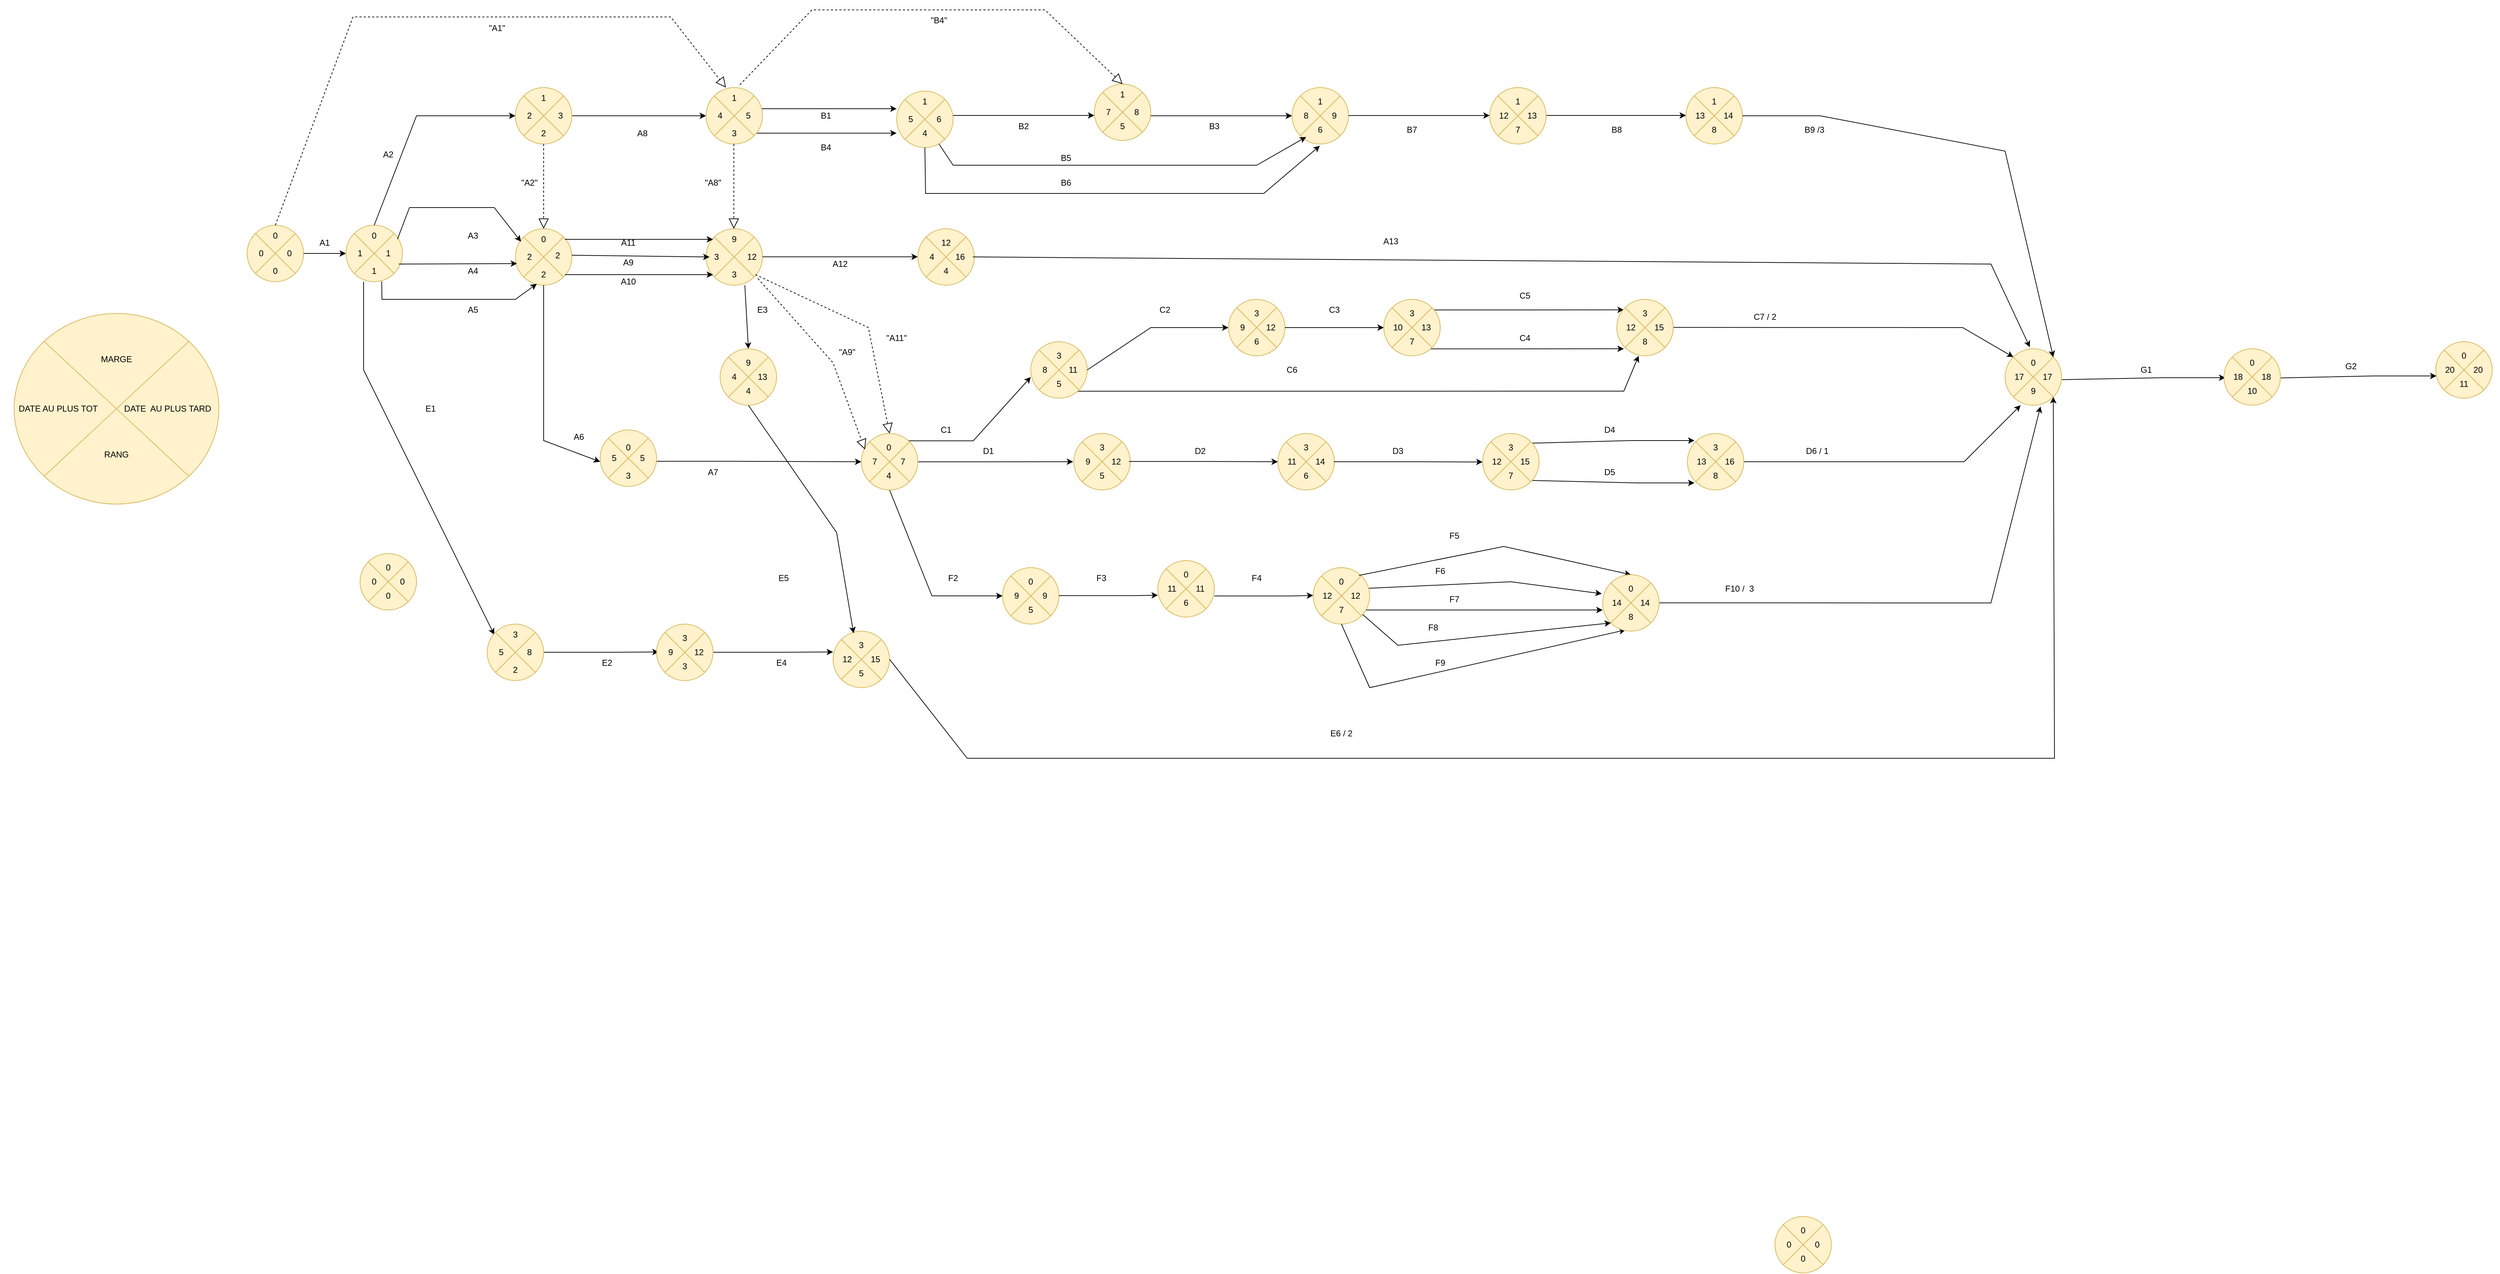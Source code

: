 <mxfile version="22.1.5" type="embed">
  <diagram id="2_XsPb5BHo2p8QNxJZMn" name="Page-1">
    <mxGraphModel grid="1" page="1" gridSize="10" guides="1" tooltips="1" connect="1" arrows="1" fold="1" pageScale="1" pageWidth="827" pageHeight="1169" math="0" shadow="0">
      <root>
        <mxCell id="0" />
        <mxCell id="1" parent="0" />
        <mxCell id="W6_hlZnn-KgXA1NEJbQf-160" value="" style="endArrow=classic;html=1;rounded=0;exitX=1.008;exitY=0.547;exitDx=0;exitDy=0;exitPerimeter=0;" edge="1" parent="1">
          <mxGeometry width="50" height="50" relative="1" as="geometry">
            <mxPoint x="2900" y="761.5" as="sourcePoint" />
            <mxPoint x="3131" y="758.5" as="targetPoint" />
            <Array as="points">
              <mxPoint x="3041" y="758.5" />
            </Array>
          </mxGeometry>
        </mxCell>
        <mxCell id="W6_hlZnn-KgXA1NEJbQf-150" value="" style="endArrow=classic;html=1;rounded=0;exitX=1.008;exitY=0.547;exitDx=0;exitDy=0;exitPerimeter=0;" edge="1" parent="1" source="W6_hlZnn-KgXA1NEJbQf-144">
          <mxGeometry width="50" height="50" relative="1" as="geometry">
            <mxPoint x="2600" y="765" as="sourcePoint" />
            <mxPoint x="2832" y="761" as="targetPoint" />
            <Array as="points">
              <mxPoint x="2742" y="761" />
            </Array>
          </mxGeometry>
        </mxCell>
        <mxCell id="W6_hlZnn-KgXA1NEJbQf-143" value="" style="group" connectable="0" vertex="1" parent="1">
          <mxGeometry x="2510" y="720" width="100" height="80" as="geometry" />
        </mxCell>
        <mxCell id="W6_hlZnn-KgXA1NEJbQf-144" value="" style="shape=sumEllipse;perimeter=ellipsePerimeter;whiteSpace=wrap;html=1;backgroundOutline=1;fillColor=#fff2cc;strokeColor=#d6b656;" vertex="1" parent="W6_hlZnn-KgXA1NEJbQf-143">
          <mxGeometry x="10" width="80" height="80" as="geometry" />
        </mxCell>
        <mxCell id="W6_hlZnn-KgXA1NEJbQf-145" value="9" style="text;html=1;align=center;verticalAlign=middle;whiteSpace=wrap;rounded=0;" vertex="1" parent="W6_hlZnn-KgXA1NEJbQf-143">
          <mxGeometry x="40" y="50" width="20" height="20" as="geometry" />
        </mxCell>
        <mxCell id="W6_hlZnn-KgXA1NEJbQf-146" value="17" style="text;html=1;align=center;verticalAlign=middle;whiteSpace=wrap;rounded=0;" vertex="1" parent="W6_hlZnn-KgXA1NEJbQf-143">
          <mxGeometry x="20" y="30" width="20" height="20" as="geometry" />
        </mxCell>
        <mxCell id="W6_hlZnn-KgXA1NEJbQf-147" value="17" style="text;html=1;align=center;verticalAlign=middle;whiteSpace=wrap;rounded=0;" vertex="1" parent="W6_hlZnn-KgXA1NEJbQf-143">
          <mxGeometry x="60" y="30" width="20" height="20" as="geometry" />
        </mxCell>
        <mxCell id="W6_hlZnn-KgXA1NEJbQf-148" value="0" style="text;html=1;align=center;verticalAlign=middle;whiteSpace=wrap;rounded=0;" vertex="1" parent="W6_hlZnn-KgXA1NEJbQf-143">
          <mxGeometry x="40" y="10" width="20" height="20" as="geometry" />
        </mxCell>
        <mxCell id="W6_hlZnn-KgXA1NEJbQf-139" value="" style="endArrow=classic;html=1;rounded=0;exitX=1;exitY=0.5;exitDx=0;exitDy=0;entryX=0.5;entryY=1;entryDx=0;entryDy=0;" edge="1" parent="W6_hlZnn-KgXA1NEJbQf-143">
          <mxGeometry width="50" height="50" relative="1" as="geometry">
            <mxPoint x="-380" y="160.0" as="sourcePoint" />
            <mxPoint x="32" y="80.0" as="targetPoint" />
            <Array as="points">
              <mxPoint x="-48" y="160" />
            </Array>
          </mxGeometry>
        </mxCell>
        <mxCell id="W6_hlZnn-KgXA1NEJbQf-127" value="" style="endArrow=classic;html=1;rounded=0;exitX=0.859;exitY=0.832;exitDx=0;exitDy=0;exitPerimeter=0;" edge="1" parent="1" source="W6_hlZnn-KgXA1NEJbQf-121">
          <mxGeometry width="50" height="50" relative="1" as="geometry">
            <mxPoint x="1856" y="914" as="sourcePoint" />
            <mxPoint x="2080" y="910" as="targetPoint" />
            <Array as="points">
              <mxPoint x="1998" y="910" />
            </Array>
          </mxGeometry>
        </mxCell>
        <mxCell id="W6_hlZnn-KgXA1NEJbQf-126" value="" style="endArrow=classic;html=1;rounded=0;exitX=0.853;exitY=0.172;exitDx=0;exitDy=0;exitPerimeter=0;" edge="1" parent="1" source="W6_hlZnn-KgXA1NEJbQf-121">
          <mxGeometry width="50" height="50" relative="1" as="geometry">
            <mxPoint x="1880" y="860.0" as="sourcePoint" />
            <mxPoint x="2080" y="850" as="targetPoint" />
            <Array as="points">
              <mxPoint x="1990" y="850" />
            </Array>
          </mxGeometry>
        </mxCell>
        <mxCell id="W6_hlZnn-KgXA1NEJbQf-87" value="" style="endArrow=classic;html=1;rounded=0;exitX=0.667;exitY=0.167;exitDx=0;exitDy=0;exitPerimeter=0;" edge="1" parent="1">
          <mxGeometry width="50" height="50" relative="1" as="geometry">
            <mxPoint x="1868" y="389.5" as="sourcePoint" />
            <mxPoint x="2068" y="389.5" as="targetPoint" />
            <Array as="points">
              <mxPoint x="1978" y="389.5" />
            </Array>
          </mxGeometry>
        </mxCell>
        <mxCell id="W6_hlZnn-KgXA1NEJbQf-62" value="" style="endArrow=classic;html=1;rounded=0;exitX=1;exitY=0.5;exitDx=0;exitDy=0;entryX=0.627;entryY=1.023;entryDx=0;entryDy=0;entryPerimeter=0;" edge="1" parent="1" target="W6_hlZnn-KgXA1NEJbQf-144">
          <mxGeometry width="50" height="50" relative="1" as="geometry">
            <mxPoint x="2020" y="1079.86" as="sourcePoint" />
            <mxPoint x="2300" y="1079.7" as="targetPoint" />
            <Array as="points">
              <mxPoint x="2130" y="1079.86" />
              <mxPoint x="2500" y="1080" />
            </Array>
          </mxGeometry>
        </mxCell>
        <mxCell id="W6_hlZnn-KgXA1NEJbQf-60" value="" style="endArrow=classic;html=1;rounded=0;exitX=1;exitY=0.5;exitDx=0;exitDy=0;entryX=0;entryY=0;entryDx=0;entryDy=0;" edge="1" parent="1" target="W6_hlZnn-KgXA1NEJbQf-144">
          <mxGeometry width="50" height="50" relative="1" as="geometry">
            <mxPoint x="2040" y="689.74" as="sourcePoint" />
            <mxPoint x="2530" y="690" as="targetPoint" />
            <Array as="points">
              <mxPoint x="2460" y="690" />
            </Array>
          </mxGeometry>
        </mxCell>
        <mxCell id="W6_hlZnn-KgXA1NEJbQf-49" value="" style="endArrow=classic;html=1;rounded=0;exitX=1;exitY=0.5;exitDx=0;exitDy=0;" edge="1" parent="1">
          <mxGeometry width="50" height="50" relative="1" as="geometry">
            <mxPoint x="1700" y="720.16" as="sourcePoint" />
            <mxPoint x="1980" y="720" as="targetPoint" />
            <Array as="points">
              <mxPoint x="1810" y="720.16" />
            </Array>
          </mxGeometry>
        </mxCell>
        <mxCell id="W6_hlZnn-KgXA1NEJbQf-48" value="" style="endArrow=classic;html=1;rounded=0;exitX=1;exitY=0.5;exitDx=0;exitDy=0;" edge="1" parent="1">
          <mxGeometry width="50" height="50" relative="1" as="geometry">
            <mxPoint x="1700" y="665.02" as="sourcePoint" />
            <mxPoint x="1980" y="664.86" as="targetPoint" />
            <Array as="points">
              <mxPoint x="1810" y="665.02" />
            </Array>
          </mxGeometry>
        </mxCell>
        <mxCell id="W6_hlZnn-KgXA1NEJbQf-19" value="" style="endArrow=classic;html=1;rounded=0;exitX=1;exitY=0.5;exitDx=0;exitDy=0;entryX=0.387;entryY=1;entryDx=0;entryDy=0;entryPerimeter=0;" edge="1" parent="1" target="W6_hlZnn-KgXA1NEJbQf-53">
          <mxGeometry width="50" height="50" relative="1" as="geometry">
            <mxPoint x="1190" y="780.16" as="sourcePoint" />
            <mxPoint x="2010" y="780" as="targetPoint" />
            <Array as="points">
              <mxPoint x="1300" y="780.16" />
              <mxPoint x="1980" y="780" />
            </Array>
          </mxGeometry>
        </mxCell>
        <mxCell id="JG07l5RM8xytLAkRtf2T-149" value="" style="endArrow=classic;html=1;rounded=0;exitX=1;exitY=0.5;exitDx=0;exitDy=0;entryX=0;entryY=0.625;entryDx=0;entryDy=0;entryPerimeter=0;" edge="1" parent="1" target="W6_hlZnn-KgXA1NEJbQf-4">
          <mxGeometry width="50" height="50" relative="1" as="geometry">
            <mxPoint x="1610" y="1090" as="sourcePoint" />
            <mxPoint x="1890" y="1090" as="targetPoint" />
            <Array as="points">
              <mxPoint x="1810" y="1090" />
            </Array>
          </mxGeometry>
        </mxCell>
        <mxCell id="JG07l5RM8xytLAkRtf2T-150" value="" style="endArrow=classic;html=1;rounded=0;exitX=0.979;exitY=0.366;exitDx=0;exitDy=0;entryX=-0.016;entryY=0.337;entryDx=0;entryDy=0;entryPerimeter=0;exitPerimeter=0;" edge="1" parent="1" source="JG07l5RM8xytLAkRtf2T-143" target="W6_hlZnn-KgXA1NEJbQf-4">
          <mxGeometry width="50" height="50" relative="1" as="geometry">
            <mxPoint x="1620" y="1050" as="sourcePoint" />
            <mxPoint x="1910" y="1050" as="targetPoint" />
            <Array as="points">
              <mxPoint x="1820" y="1050" />
            </Array>
          </mxGeometry>
        </mxCell>
        <mxCell id="JG07l5RM8xytLAkRtf2T-74" value="" style="endArrow=classic;html=1;rounded=0;exitX=1;exitY=0.5;exitDx=0;exitDy=0;" edge="1" parent="1">
          <mxGeometry width="50" height="50" relative="1" as="geometry">
            <mxPoint x="687" y="1149.84" as="sourcePoint" />
            <mxPoint x="860" y="1149.47" as="targetPoint" />
            <Array as="points">
              <mxPoint x="797" y="1149.84" />
            </Array>
          </mxGeometry>
        </mxCell>
        <mxCell id="JG07l5RM8xytLAkRtf2T-64" value="" style="endArrow=classic;html=1;rounded=0;exitX=1;exitY=0.5;exitDx=0;exitDy=0;" edge="1" parent="1">
          <mxGeometry width="50" height="50" relative="1" as="geometry">
            <mxPoint x="440" y="1149.84" as="sourcePoint" />
            <mxPoint x="613" y="1149.47" as="targetPoint" />
            <Array as="points">
              <mxPoint x="550" y="1149.84" />
            </Array>
          </mxGeometry>
        </mxCell>
        <mxCell id="JG07l5RM8xytLAkRtf2T-59" value="" style="endArrow=classic;html=1;rounded=0;exitX=1;exitY=0.5;exitDx=0;exitDy=0;" edge="1" parent="1">
          <mxGeometry width="50" height="50" relative="1" as="geometry">
            <mxPoint x="958.5" y="880.16" as="sourcePoint" />
            <mxPoint x="1200" y="880" as="targetPoint" />
            <Array as="points">
              <mxPoint x="1068.5" y="880.16" />
            </Array>
          </mxGeometry>
        </mxCell>
        <mxCell id="JG07l5RM8xytLAkRtf2T-57" value="" style="endArrow=classic;html=1;rounded=0;exitX=1;exitY=0.5;exitDx=0;exitDy=0;" edge="1" parent="1">
          <mxGeometry width="50" height="50" relative="1" as="geometry">
            <mxPoint x="948.5" y="850.37" as="sourcePoint" />
            <mxPoint x="1140" y="760" as="targetPoint" />
            <Array as="points">
              <mxPoint x="1058.5" y="850.37" />
            </Array>
          </mxGeometry>
        </mxCell>
        <mxCell id="JG07l5RM8xytLAkRtf2T-58" value="" style="endArrow=classic;html=1;rounded=0;exitX=0.5;exitY=1;exitDx=0;exitDy=0;" edge="1" parent="1" source="JG07l5RM8xytLAkRtf2T-52">
          <mxGeometry width="50" height="50" relative="1" as="geometry">
            <mxPoint x="938.5" y="1020.37" as="sourcePoint" />
            <mxPoint x="1100" y="1070" as="targetPoint" />
            <Array as="points">
              <mxPoint x="1000" y="1070" />
            </Array>
          </mxGeometry>
        </mxCell>
        <mxCell id="JG07l5RM8xytLAkRtf2T-47" value="" style="endArrow=classic;html=1;rounded=0;exitX=1;exitY=0.5;exitDx=0;exitDy=0;entryX=0;entryY=0.5;entryDx=0;entryDy=0;" edge="1" parent="1" target="JG07l5RM8xytLAkRtf2T-52">
          <mxGeometry width="50" height="50" relative="1" as="geometry">
            <mxPoint x="607" y="879.37" as="sourcePoint" />
            <mxPoint x="780" y="879" as="targetPoint" />
            <Array as="points">
              <mxPoint x="717" y="879.37" />
            </Array>
          </mxGeometry>
        </mxCell>
        <mxCell id="JG07l5RM8xytLAkRtf2T-12" value="" style="endArrow=classic;html=1;rounded=0;exitX=1;exitY=0.5;exitDx=0;exitDy=0;entryX=0.167;entryY=0.5;entryDx=0;entryDy=0;entryPerimeter=0;" edge="1" parent="1" source="Evy_VJ2f85a_wjDh4gpD-41" target="Evy_VJ2f85a_wjDh4gpD-59">
          <mxGeometry width="50" height="50" relative="1" as="geometry">
            <mxPoint x="540" y="520" as="sourcePoint" />
            <mxPoint x="680" y="390" as="targetPoint" />
            <Array as="points">
              <mxPoint x="570" y="390" />
            </Array>
          </mxGeometry>
        </mxCell>
        <mxCell id="Evy_VJ2f85a_wjDh4gpD-84" value="" style="endArrow=classic;html=1;rounded=0;exitX=0.667;exitY=0.167;exitDx=0;exitDy=0;exitPerimeter=0;" edge="1" parent="1">
          <mxGeometry width="50" height="50" relative="1" as="geometry">
            <mxPoint x="750" y="414.58" as="sourcePoint" />
            <mxPoint x="950" y="414.58" as="targetPoint" />
            <Array as="points">
              <mxPoint x="860" y="414.58" />
            </Array>
          </mxGeometry>
        </mxCell>
        <mxCell id="Evy_VJ2f85a_wjDh4gpD-83" value="" style="endArrow=classic;html=1;rounded=0;exitX=0.667;exitY=0.167;exitDx=0;exitDy=0;exitPerimeter=0;" edge="1" parent="1" source="Evy_VJ2f85a_wjDh4gpD-60">
          <mxGeometry width="50" height="50" relative="1" as="geometry">
            <mxPoint x="840" y="330" as="sourcePoint" />
            <mxPoint x="950" y="380" as="targetPoint" />
            <Array as="points">
              <mxPoint x="860" y="380" />
            </Array>
          </mxGeometry>
        </mxCell>
        <mxCell id="Evy_VJ2f85a_wjDh4gpD-1" value="" style="group" connectable="0" vertex="1" parent="1">
          <mxGeometry x="380" y="555" width="120" height="85" as="geometry" />
        </mxCell>
        <mxCell id="Evy_VJ2f85a_wjDh4gpD-3" value="" style="group" connectable="0" vertex="1" parent="Evy_VJ2f85a_wjDh4gpD-1">
          <mxGeometry x="20" y="-10" width="100" height="85" as="geometry" />
        </mxCell>
        <mxCell id="Evy_VJ2f85a_wjDh4gpD-8" value="0" style="text;html=1;strokeColor=none;fillColor=none;align=center;verticalAlign=middle;whiteSpace=wrap;rounded=0;" vertex="1" parent="Evy_VJ2f85a_wjDh4gpD-3">
          <mxGeometry x="40" y="25" width="60" height="30" as="geometry" />
        </mxCell>
        <mxCell id="Evy_VJ2f85a_wjDh4gpD-7" value="0" style="text;html=1;align=center;verticalAlign=middle;whiteSpace=wrap;rounded=0;" vertex="1" parent="Evy_VJ2f85a_wjDh4gpD-3">
          <mxGeometry y="25" width="60" height="30" as="geometry" />
        </mxCell>
        <mxCell id="Evy_VJ2f85a_wjDh4gpD-6" value="0" style="text;html=1;align=center;verticalAlign=middle;whiteSpace=wrap;rounded=0;" vertex="1" parent="Evy_VJ2f85a_wjDh4gpD-3">
          <mxGeometry x="20" width="60" height="30" as="geometry" />
        </mxCell>
        <mxCell id="Evy_VJ2f85a_wjDh4gpD-4" value="" style="shape=sumEllipse;perimeter=ellipsePerimeter;whiteSpace=wrap;html=1;backgroundOutline=1;fillColor=#fff2cc;strokeColor=#d6b656;" vertex="1" parent="Evy_VJ2f85a_wjDh4gpD-3">
          <mxGeometry x="10" y="5" width="80" height="80" as="geometry" />
        </mxCell>
        <mxCell id="Evy_VJ2f85a_wjDh4gpD-5" value="2" style="text;html=1;align=center;verticalAlign=middle;whiteSpace=wrap;rounded=0;" vertex="1" parent="Evy_VJ2f85a_wjDh4gpD-3">
          <mxGeometry x="20" y="55" width="60" height="30" as="geometry" />
        </mxCell>
        <mxCell id="Evy_VJ2f85a_wjDh4gpD-23" value="2" style="text;html=1;strokeColor=none;fillColor=none;align=center;verticalAlign=middle;whiteSpace=wrap;rounded=0;" vertex="1" parent="Evy_VJ2f85a_wjDh4gpD-3">
          <mxGeometry y="30" width="60" height="30" as="geometry" />
        </mxCell>
        <mxCell id="Evy_VJ2f85a_wjDh4gpD-25" value="2" style="text;html=1;strokeColor=none;fillColor=none;align=center;verticalAlign=middle;whiteSpace=wrap;rounded=0;" vertex="1" parent="Evy_VJ2f85a_wjDh4gpD-3">
          <mxGeometry x="40" y="27.5" width="60" height="30" as="geometry" />
        </mxCell>
        <mxCell id="Evy_VJ2f85a_wjDh4gpD-24" value="0" style="text;html=1;strokeColor=none;fillColor=none;align=center;verticalAlign=middle;whiteSpace=wrap;rounded=0;" vertex="1" parent="Evy_VJ2f85a_wjDh4gpD-3">
          <mxGeometry x="20" y="5" width="60" height="30" as="geometry" />
        </mxCell>
        <mxCell id="Loq4wzwwRcOsAHtzaIZx-1" value="" style="group" connectable="0" vertex="1" parent="1">
          <mxGeometry x="20" y="545" width="100" height="80" as="geometry" />
        </mxCell>
        <mxCell id="pdAyzXSSUI1pdt9ZqddD-7" value="0" style="text;html=1;align=center;verticalAlign=middle;whiteSpace=wrap;rounded=0;" vertex="1" parent="Loq4wzwwRcOsAHtzaIZx-1">
          <mxGeometry x="40" y="25" width="60" height="30" as="geometry" />
        </mxCell>
        <mxCell id="Loq4wzwwRcOsAHtzaIZx-8" value="" style="group" connectable="0" vertex="1" parent="Loq4wzwwRcOsAHtzaIZx-1">
          <mxGeometry width="100" height="80" as="geometry" />
        </mxCell>
        <mxCell id="pdAyzXSSUI1pdt9ZqddD-1" value="" style="shape=sumEllipse;perimeter=ellipsePerimeter;whiteSpace=wrap;html=1;backgroundOutline=1;fillColor=#fff2cc;strokeColor=#d6b656;" vertex="1" parent="Loq4wzwwRcOsAHtzaIZx-8">
          <mxGeometry x="10" width="80" height="80" as="geometry" />
        </mxCell>
        <mxCell id="pdAyzXSSUI1pdt9ZqddD-3" value="0" style="text;html=1;align=center;verticalAlign=middle;whiteSpace=wrap;rounded=0;" vertex="1" parent="Loq4wzwwRcOsAHtzaIZx-8">
          <mxGeometry x="20" y="50" width="60" height="30" as="geometry" />
        </mxCell>
        <mxCell id="pdAyzXSSUI1pdt9ZqddD-4" value="0" style="text;html=1;align=center;verticalAlign=middle;whiteSpace=wrap;rounded=0;" vertex="1" parent="Loq4wzwwRcOsAHtzaIZx-8">
          <mxGeometry x="20" width="60" height="30" as="geometry" />
        </mxCell>
        <mxCell id="pdAyzXSSUI1pdt9ZqddD-5" value="0" style="text;html=1;align=center;verticalAlign=middle;whiteSpace=wrap;rounded=0;" vertex="1" parent="Loq4wzwwRcOsAHtzaIZx-8">
          <mxGeometry y="25" width="60" height="30" as="geometry" />
        </mxCell>
        <mxCell id="Loq4wzwwRcOsAHtzaIZx-9" value="0" style="text;html=1;strokeColor=none;fillColor=none;align=center;verticalAlign=middle;whiteSpace=wrap;rounded=0;" vertex="1" parent="Loq4wzwwRcOsAHtzaIZx-8">
          <mxGeometry x="40" y="25" width="60" height="30" as="geometry" />
        </mxCell>
        <mxCell id="pdAyzXSSUI1pdt9ZqddD-16" value="A1" style="text;html=1;strokeColor=none;fillColor=none;align=center;verticalAlign=middle;whiteSpace=wrap;rounded=0;" vertex="1" parent="1">
          <mxGeometry x="110" y="555" width="60" height="30" as="geometry" />
        </mxCell>
        <mxCell id="pdAyzXSSUI1pdt9ZqddD-78" value="" style="endArrow=classic;html=1;rounded=0;entryX=0;entryY=0.5;entryDx=0;entryDy=0;exitX=0;exitY=1;exitDx=0;exitDy=0;" edge="1" parent="1" source="pdAyzXSSUI1pdt9ZqddD-16">
          <mxGeometry width="50" height="50" relative="1" as="geometry">
            <mxPoint x="110" y="590" as="sourcePoint" />
            <mxPoint x="170" y="585" as="targetPoint" />
          </mxGeometry>
        </mxCell>
        <mxCell id="Loq4wzwwRcOsAHtzaIZx-10" value="" style="group" connectable="0" vertex="1" parent="1">
          <mxGeometry x="160" y="545" width="100" height="80" as="geometry" />
        </mxCell>
        <mxCell id="Loq4wzwwRcOsAHtzaIZx-11" value="0" style="text;html=1;align=center;verticalAlign=middle;whiteSpace=wrap;rounded=0;" vertex="1" parent="Loq4wzwwRcOsAHtzaIZx-10">
          <mxGeometry x="40" y="25" width="60" height="30" as="geometry" />
        </mxCell>
        <mxCell id="Loq4wzwwRcOsAHtzaIZx-12" value="" style="group" connectable="0" vertex="1" parent="Loq4wzwwRcOsAHtzaIZx-10">
          <mxGeometry width="100" height="80" as="geometry" />
        </mxCell>
        <mxCell id="Loq4wzwwRcOsAHtzaIZx-13" value="" style="shape=sumEllipse;perimeter=ellipsePerimeter;whiteSpace=wrap;html=1;backgroundOutline=1;fillColor=#fff2cc;strokeColor=#d6b656;" vertex="1" parent="Loq4wzwwRcOsAHtzaIZx-12">
          <mxGeometry x="10" width="80" height="80" as="geometry" />
        </mxCell>
        <mxCell id="Loq4wzwwRcOsAHtzaIZx-14" value="1" style="text;html=1;align=center;verticalAlign=middle;whiteSpace=wrap;rounded=0;" vertex="1" parent="Loq4wzwwRcOsAHtzaIZx-12">
          <mxGeometry x="20" y="50" width="60" height="30" as="geometry" />
        </mxCell>
        <mxCell id="Loq4wzwwRcOsAHtzaIZx-15" value="0" style="text;html=1;align=center;verticalAlign=middle;whiteSpace=wrap;rounded=0;" vertex="1" parent="Loq4wzwwRcOsAHtzaIZx-12">
          <mxGeometry x="20" width="60" height="30" as="geometry" />
        </mxCell>
        <mxCell id="Loq4wzwwRcOsAHtzaIZx-16" value="1" style="text;html=1;align=center;verticalAlign=middle;whiteSpace=wrap;rounded=0;" vertex="1" parent="Loq4wzwwRcOsAHtzaIZx-12">
          <mxGeometry y="25" width="60" height="30" as="geometry" />
        </mxCell>
        <mxCell id="Loq4wzwwRcOsAHtzaIZx-17" value="1" style="text;html=1;strokeColor=none;fillColor=none;align=center;verticalAlign=middle;whiteSpace=wrap;rounded=0;" vertex="1" parent="Loq4wzwwRcOsAHtzaIZx-12">
          <mxGeometry x="40" y="25" width="60" height="30" as="geometry" />
        </mxCell>
        <mxCell id="Loq4wzwwRcOsAHtzaIZx-18" value="" style="group" connectable="0" vertex="1" parent="1">
          <mxGeometry x="180" y="1010" width="100" height="80" as="geometry" />
        </mxCell>
        <mxCell id="Loq4wzwwRcOsAHtzaIZx-19" value="0" style="text;html=1;align=center;verticalAlign=middle;whiteSpace=wrap;rounded=0;" vertex="1" parent="Loq4wzwwRcOsAHtzaIZx-18">
          <mxGeometry x="40" y="25" width="60" height="30" as="geometry" />
        </mxCell>
        <mxCell id="Loq4wzwwRcOsAHtzaIZx-20" value="" style="group" connectable="0" vertex="1" parent="Loq4wzwwRcOsAHtzaIZx-18">
          <mxGeometry width="100" height="80" as="geometry" />
        </mxCell>
        <mxCell id="Loq4wzwwRcOsAHtzaIZx-21" value="" style="shape=sumEllipse;perimeter=ellipsePerimeter;whiteSpace=wrap;html=1;backgroundOutline=1;fillColor=#fff2cc;strokeColor=#d6b656;" vertex="1" parent="Loq4wzwwRcOsAHtzaIZx-20">
          <mxGeometry x="10" width="80" height="80" as="geometry" />
        </mxCell>
        <mxCell id="JG07l5RM8xytLAkRtf2T-1" value="0" style="text;html=1;align=center;verticalAlign=middle;whiteSpace=wrap;rounded=0;" vertex="1" parent="Loq4wzwwRcOsAHtzaIZx-20">
          <mxGeometry x="40" y="50" width="20" height="20" as="geometry" />
        </mxCell>
        <mxCell id="Loq4wzwwRcOsAHtzaIZx-22" value="0" style="text;html=1;align=center;verticalAlign=middle;whiteSpace=wrap;rounded=0;" vertex="1" parent="Loq4wzwwRcOsAHtzaIZx-20">
          <mxGeometry x="20" y="30" width="20" height="20" as="geometry" />
        </mxCell>
        <mxCell id="JG07l5RM8xytLAkRtf2T-3" value="0" style="text;html=1;align=center;verticalAlign=middle;whiteSpace=wrap;rounded=0;" vertex="1" parent="Loq4wzwwRcOsAHtzaIZx-20">
          <mxGeometry x="60" y="30" width="20" height="20" as="geometry" />
        </mxCell>
        <mxCell id="JG07l5RM8xytLAkRtf2T-2" value="0" style="text;html=1;align=center;verticalAlign=middle;whiteSpace=wrap;rounded=0;" vertex="1" parent="Loq4wzwwRcOsAHtzaIZx-20">
          <mxGeometry x="40" y="10" width="20" height="20" as="geometry" />
        </mxCell>
        <mxCell id="Evy_VJ2f85a_wjDh4gpD-9" value="0" style="text;html=1;align=center;verticalAlign=middle;whiteSpace=wrap;rounded=0;" vertex="1" parent="1">
          <mxGeometry x="440" y="375" width="60" height="30" as="geometry" />
        </mxCell>
        <mxCell id="Evy_VJ2f85a_wjDh4gpD-10" value="" style="shape=sumEllipse;perimeter=ellipsePerimeter;whiteSpace=wrap;html=1;backgroundOutline=1;fillColor=#fff2cc;strokeColor=#d6b656;" vertex="1" parent="1">
          <mxGeometry x="410" y="350" width="80" height="80" as="geometry" />
        </mxCell>
        <mxCell id="Evy_VJ2f85a_wjDh4gpD-12" value="1" style="text;html=1;align=center;verticalAlign=middle;whiteSpace=wrap;rounded=0;" vertex="1" parent="1">
          <mxGeometry x="420" y="350" width="60" height="30" as="geometry" />
        </mxCell>
        <mxCell id="Evy_VJ2f85a_wjDh4gpD-13" value="3" style="text;html=1;strokeColor=none;fillColor=none;align=center;verticalAlign=middle;whiteSpace=wrap;rounded=0;" vertex="1" parent="1">
          <mxGeometry x="444" y="375" width="60" height="30" as="geometry" />
        </mxCell>
        <mxCell id="Evy_VJ2f85a_wjDh4gpD-14" value="" style="endArrow=classic;html=1;rounded=0;exitX=0.5;exitY=0;exitDx=0;exitDy=0;entryX=0;entryY=0.5;entryDx=0;entryDy=0;" edge="1" parent="1" source="Loq4wzwwRcOsAHtzaIZx-15" target="Evy_VJ2f85a_wjDh4gpD-10">
          <mxGeometry width="50" height="50" relative="1" as="geometry">
            <mxPoint x="210" y="510" as="sourcePoint" />
            <mxPoint x="280" y="510" as="targetPoint" />
            <Array as="points">
              <mxPoint x="270" y="390" />
            </Array>
          </mxGeometry>
        </mxCell>
        <mxCell id="Evy_VJ2f85a_wjDh4gpD-15" value="A2" style="text;html=1;strokeColor=none;fillColor=none;align=center;verticalAlign=middle;whiteSpace=wrap;rounded=0;" vertex="1" parent="1">
          <mxGeometry x="200" y="430" width="60" height="30" as="geometry" />
        </mxCell>
        <mxCell id="Evy_VJ2f85a_wjDh4gpD-17" value="" style="endArrow=classic;html=1;rounded=0;exitX=0.75;exitY=1;exitDx=0;exitDy=0;entryX=0.206;entryY=0.978;entryDx=0;entryDy=0;entryPerimeter=0;" edge="1" parent="1" source="Loq4wzwwRcOsAHtzaIZx-17" target="Evy_VJ2f85a_wjDh4gpD-7">
          <mxGeometry width="50" height="50" relative="1" as="geometry">
            <mxPoint x="250" y="600" as="sourcePoint" />
            <mxPoint x="320" y="600" as="targetPoint" />
          </mxGeometry>
        </mxCell>
        <mxCell id="Evy_VJ2f85a_wjDh4gpD-18" value="" style="endArrow=classic;html=1;rounded=0;entryX=0.1;entryY=0.229;entryDx=0;entryDy=0;entryPerimeter=0;exitX=1.05;exitY=0.656;exitDx=0;exitDy=0;exitPerimeter=0;" edge="1" parent="1" source="Loq4wzwwRcOsAHtzaIZx-15" target="Evy_VJ2f85a_wjDh4gpD-4">
          <mxGeometry width="50" height="50" relative="1" as="geometry">
            <mxPoint x="250" y="560" as="sourcePoint" />
            <mxPoint x="348.7" y="560.45" as="targetPoint" />
            <Array as="points">
              <mxPoint x="260" y="520" />
              <mxPoint x="380" y="520" />
            </Array>
          </mxGeometry>
        </mxCell>
        <mxCell id="Evy_VJ2f85a_wjDh4gpD-19" value="" style="endArrow=classic;html=1;rounded=0;exitX=0.678;exitY=0.989;exitDx=0;exitDy=0;entryX=0.339;entryY=0.933;entryDx=0;entryDy=0;entryPerimeter=0;exitPerimeter=0;" edge="1" parent="1" source="Loq4wzwwRcOsAHtzaIZx-14" target="Evy_VJ2f85a_wjDh4gpD-5">
          <mxGeometry width="50" height="50" relative="1" as="geometry">
            <mxPoint x="280" y="610" as="sourcePoint" />
            <mxPoint x="397" y="609" as="targetPoint" />
            <Array as="points">
              <mxPoint x="221" y="650" />
              <mxPoint x="410" y="650" />
            </Array>
          </mxGeometry>
        </mxCell>
        <mxCell id="Evy_VJ2f85a_wjDh4gpD-21" value="A3" style="text;html=1;strokeColor=none;fillColor=none;align=center;verticalAlign=middle;whiteSpace=wrap;rounded=0;" vertex="1" parent="1">
          <mxGeometry x="320" y="545" width="60" height="30" as="geometry" />
        </mxCell>
        <mxCell id="Evy_VJ2f85a_wjDh4gpD-22" value="" style="endArrow=block;dashed=1;endFill=0;endSize=12;html=1;rounded=0;exitX=0.5;exitY=1;exitDx=0;exitDy=0;entryX=0.5;entryY=0;entryDx=0;entryDy=0;" edge="1" parent="1" source="Evy_VJ2f85a_wjDh4gpD-11" target="Evy_VJ2f85a_wjDh4gpD-24">
          <mxGeometry width="160" relative="1" as="geometry">
            <mxPoint x="280" y="560" as="sourcePoint" />
            <mxPoint x="440" y="560" as="targetPoint" />
          </mxGeometry>
        </mxCell>
        <mxCell id="Evy_VJ2f85a_wjDh4gpD-26" value="&quot;A2&quot;" style="text;html=1;strokeColor=none;fillColor=none;align=center;verticalAlign=middle;whiteSpace=wrap;rounded=0;" vertex="1" parent="1">
          <mxGeometry x="400" y="470" width="60" height="30" as="geometry" />
        </mxCell>
        <mxCell id="Evy_VJ2f85a_wjDh4gpD-28" value="A4" style="text;html=1;strokeColor=none;fillColor=none;align=center;verticalAlign=middle;whiteSpace=wrap;rounded=0;" vertex="1" parent="1">
          <mxGeometry x="320" y="595" width="60" height="30" as="geometry" />
        </mxCell>
        <mxCell id="Evy_VJ2f85a_wjDh4gpD-29" value="A5" style="text;html=1;strokeColor=none;fillColor=none;align=center;verticalAlign=middle;whiteSpace=wrap;rounded=0;" vertex="1" parent="1">
          <mxGeometry x="320" y="650" width="60" height="30" as="geometry" />
        </mxCell>
        <mxCell id="Evy_VJ2f85a_wjDh4gpD-31" value="" style="endArrow=classic;html=1;rounded=0;exitX=0.25;exitY=1;exitDx=0;exitDy=0;entryX=0;entryY=0.5;entryDx=0;entryDy=0;" edge="1" parent="1" source="Loq4wzwwRcOsAHtzaIZx-14" target="Evy_VJ2f85a_wjDh4gpD-37">
          <mxGeometry width="50" height="50" relative="1" as="geometry">
            <mxPoint x="230" y="755" as="sourcePoint" />
            <mxPoint x="430" y="750" as="targetPoint" />
            <Array as="points">
              <mxPoint x="195" y="750" />
            </Array>
          </mxGeometry>
        </mxCell>
        <mxCell id="Evy_VJ2f85a_wjDh4gpD-32" value="" style="group" connectable="0" vertex="1" parent="1">
          <mxGeometry x="360" y="1110" width="100" height="80" as="geometry" />
        </mxCell>
        <mxCell id="Evy_VJ2f85a_wjDh4gpD-33" value="0" style="text;html=1;align=center;verticalAlign=middle;whiteSpace=wrap;rounded=0;" vertex="1" parent="Evy_VJ2f85a_wjDh4gpD-32">
          <mxGeometry x="40" y="25" width="60" height="30" as="geometry" />
        </mxCell>
        <mxCell id="Evy_VJ2f85a_wjDh4gpD-34" value="" style="group" connectable="0" vertex="1" parent="Evy_VJ2f85a_wjDh4gpD-32">
          <mxGeometry width="100" height="80" as="geometry" />
        </mxCell>
        <mxCell id="Evy_VJ2f85a_wjDh4gpD-35" value="" style="shape=sumEllipse;perimeter=ellipsePerimeter;whiteSpace=wrap;html=1;backgroundOutline=1;fillColor=#fff2cc;strokeColor=#d6b656;" vertex="1" parent="Evy_VJ2f85a_wjDh4gpD-34">
          <mxGeometry x="10" width="80" height="80" as="geometry" />
        </mxCell>
        <mxCell id="Evy_VJ2f85a_wjDh4gpD-36" value="2" style="text;html=1;align=center;verticalAlign=middle;whiteSpace=wrap;rounded=0;" vertex="1" parent="Evy_VJ2f85a_wjDh4gpD-34">
          <mxGeometry x="20" y="50" width="60" height="30" as="geometry" />
        </mxCell>
        <mxCell id="Evy_VJ2f85a_wjDh4gpD-37" value="3" style="text;html=1;align=center;verticalAlign=middle;whiteSpace=wrap;rounded=0;" vertex="1" parent="Evy_VJ2f85a_wjDh4gpD-34">
          <mxGeometry x="20" width="60" height="30" as="geometry" />
        </mxCell>
        <mxCell id="Evy_VJ2f85a_wjDh4gpD-38" value="5" style="text;html=1;align=center;verticalAlign=middle;whiteSpace=wrap;rounded=0;" vertex="1" parent="Evy_VJ2f85a_wjDh4gpD-34">
          <mxGeometry y="25" width="60" height="30" as="geometry" />
        </mxCell>
        <mxCell id="Evy_VJ2f85a_wjDh4gpD-39" value="8" style="text;html=1;strokeColor=none;fillColor=none;align=center;verticalAlign=middle;whiteSpace=wrap;rounded=0;" vertex="1" parent="Evy_VJ2f85a_wjDh4gpD-34">
          <mxGeometry x="40" y="25" width="60" height="30" as="geometry" />
        </mxCell>
        <mxCell id="Evy_VJ2f85a_wjDh4gpD-40" value="E1" style="text;html=1;strokeColor=none;fillColor=none;align=center;verticalAlign=middle;whiteSpace=wrap;rounded=0;" vertex="1" parent="1">
          <mxGeometry x="260" y="790" width="60" height="30" as="geometry" />
        </mxCell>
        <mxCell id="Evy_VJ2f85a_wjDh4gpD-41" value="2" style="text;html=1;strokeColor=none;fillColor=none;align=center;verticalAlign=middle;whiteSpace=wrap;rounded=0;" vertex="1" parent="1">
          <mxGeometry x="400" y="375" width="60" height="30" as="geometry" />
        </mxCell>
        <mxCell id="Evy_VJ2f85a_wjDh4gpD-42" value="" style="endArrow=classic;html=1;rounded=0;" edge="1" parent="1" source="Evy_VJ2f85a_wjDh4gpD-5">
          <mxGeometry width="50" height="50" relative="1" as="geometry">
            <mxPoint x="480" y="630" as="sourcePoint" />
            <mxPoint x="530" y="880" as="targetPoint" />
            <Array as="points">
              <mxPoint x="450" y="850" />
            </Array>
          </mxGeometry>
        </mxCell>
        <mxCell id="Evy_VJ2f85a_wjDh4gpD-43" value="" style="group" connectable="0" vertex="1" parent="1">
          <mxGeometry x="520" y="835" width="100" height="80" as="geometry" />
        </mxCell>
        <mxCell id="Evy_VJ2f85a_wjDh4gpD-44" value="0" style="text;html=1;align=center;verticalAlign=middle;whiteSpace=wrap;rounded=0;" vertex="1" parent="Evy_VJ2f85a_wjDh4gpD-43">
          <mxGeometry x="40" y="25" width="60" height="30" as="geometry" />
        </mxCell>
        <mxCell id="Evy_VJ2f85a_wjDh4gpD-45" value="" style="group" connectable="0" vertex="1" parent="Evy_VJ2f85a_wjDh4gpD-43">
          <mxGeometry width="100" height="80" as="geometry" />
        </mxCell>
        <mxCell id="Evy_VJ2f85a_wjDh4gpD-46" value="" style="shape=sumEllipse;perimeter=ellipsePerimeter;whiteSpace=wrap;html=1;backgroundOutline=1;fillColor=#fff2cc;strokeColor=#d6b656;" vertex="1" parent="Evy_VJ2f85a_wjDh4gpD-45">
          <mxGeometry x="10" width="80" height="80" as="geometry" />
        </mxCell>
        <mxCell id="Evy_VJ2f85a_wjDh4gpD-47" value="3" style="text;html=1;align=center;verticalAlign=middle;whiteSpace=wrap;rounded=0;" vertex="1" parent="Evy_VJ2f85a_wjDh4gpD-45">
          <mxGeometry x="20" y="50" width="60" height="30" as="geometry" />
        </mxCell>
        <mxCell id="Evy_VJ2f85a_wjDh4gpD-48" value="0" style="text;html=1;align=center;verticalAlign=middle;whiteSpace=wrap;rounded=0;" vertex="1" parent="Evy_VJ2f85a_wjDh4gpD-45">
          <mxGeometry x="20" width="60" height="50" as="geometry" />
        </mxCell>
        <mxCell id="Evy_VJ2f85a_wjDh4gpD-49" value="5" style="text;html=1;align=center;verticalAlign=middle;whiteSpace=wrap;rounded=0;" vertex="1" parent="Evy_VJ2f85a_wjDh4gpD-45">
          <mxGeometry y="25" width="60" height="30" as="geometry" />
        </mxCell>
        <mxCell id="Evy_VJ2f85a_wjDh4gpD-50" value="5" style="text;html=1;strokeColor=none;fillColor=none;align=center;verticalAlign=middle;whiteSpace=wrap;rounded=0;" vertex="1" parent="Evy_VJ2f85a_wjDh4gpD-45">
          <mxGeometry x="40" y="25" width="60" height="30" as="geometry" />
        </mxCell>
        <mxCell id="Evy_VJ2f85a_wjDh4gpD-51" value="A6" style="text;html=1;strokeColor=none;fillColor=none;align=center;verticalAlign=middle;whiteSpace=wrap;rounded=0;" vertex="1" parent="1">
          <mxGeometry x="470" y="830" width="60" height="30" as="geometry" />
        </mxCell>
        <mxCell id="Evy_VJ2f85a_wjDh4gpD-52" value="" style="endArrow=block;dashed=1;endFill=0;endSize=12;html=1;rounded=0;exitX=0.5;exitY=0;exitDx=0;exitDy=0;" edge="1" parent="1" source="pdAyzXSSUI1pdt9ZqddD-4" target="Evy_VJ2f85a_wjDh4gpD-58">
          <mxGeometry width="160" relative="1" as="geometry">
            <mxPoint x="460" y="440" as="sourcePoint" />
            <mxPoint x="560" y="250" as="targetPoint" />
            <Array as="points">
              <mxPoint x="180" y="250" />
              <mxPoint x="630" y="250" />
            </Array>
          </mxGeometry>
        </mxCell>
        <mxCell id="Evy_VJ2f85a_wjDh4gpD-53" value="" style="group" connectable="0" vertex="1" parent="1">
          <mxGeometry x="670" y="350" width="100" height="80" as="geometry" />
        </mxCell>
        <mxCell id="Evy_VJ2f85a_wjDh4gpD-54" value="0" style="text;html=1;align=center;verticalAlign=middle;whiteSpace=wrap;rounded=0;" vertex="1" parent="Evy_VJ2f85a_wjDh4gpD-53">
          <mxGeometry x="40" y="25" width="60" height="30" as="geometry" />
        </mxCell>
        <mxCell id="Evy_VJ2f85a_wjDh4gpD-55" value="" style="group" connectable="0" vertex="1" parent="Evy_VJ2f85a_wjDh4gpD-53">
          <mxGeometry width="100" height="80" as="geometry" />
        </mxCell>
        <mxCell id="Evy_VJ2f85a_wjDh4gpD-56" value="" style="shape=sumEllipse;perimeter=ellipsePerimeter;whiteSpace=wrap;html=1;backgroundOutline=1;fillColor=#fff2cc;strokeColor=#d6b656;" vertex="1" parent="Evy_VJ2f85a_wjDh4gpD-55">
          <mxGeometry x="10" width="80" height="80" as="geometry" />
        </mxCell>
        <mxCell id="Evy_VJ2f85a_wjDh4gpD-57" value="3" style="text;html=1;align=center;verticalAlign=middle;whiteSpace=wrap;rounded=0;" vertex="1" parent="Evy_VJ2f85a_wjDh4gpD-55">
          <mxGeometry x="20" y="50" width="60" height="30" as="geometry" />
        </mxCell>
        <mxCell id="Evy_VJ2f85a_wjDh4gpD-58" value="1" style="text;html=1;align=center;verticalAlign=middle;whiteSpace=wrap;rounded=0;" vertex="1" parent="Evy_VJ2f85a_wjDh4gpD-55">
          <mxGeometry x="20" width="60" height="30" as="geometry" />
        </mxCell>
        <mxCell id="Evy_VJ2f85a_wjDh4gpD-59" value="4" style="text;html=1;align=center;verticalAlign=middle;whiteSpace=wrap;rounded=0;" vertex="1" parent="Evy_VJ2f85a_wjDh4gpD-55">
          <mxGeometry y="25" width="60" height="30" as="geometry" />
        </mxCell>
        <mxCell id="Evy_VJ2f85a_wjDh4gpD-60" value="5" style="text;html=1;strokeColor=none;fillColor=none;align=center;verticalAlign=middle;whiteSpace=wrap;rounded=0;" vertex="1" parent="Evy_VJ2f85a_wjDh4gpD-55">
          <mxGeometry x="40" y="25" width="60" height="30" as="geometry" />
        </mxCell>
        <mxCell id="Evy_VJ2f85a_wjDh4gpD-62" value="A8" style="text;html=1;strokeColor=none;fillColor=none;align=center;verticalAlign=middle;whiteSpace=wrap;rounded=0;" vertex="1" parent="1">
          <mxGeometry x="560" y="400" width="60" height="30" as="geometry" />
        </mxCell>
        <mxCell id="Evy_VJ2f85a_wjDh4gpD-67" value="&quot;A1&quot;" style="text;html=1;strokeColor=none;fillColor=none;align=center;verticalAlign=middle;whiteSpace=wrap;rounded=0;" vertex="1" parent="1">
          <mxGeometry x="354" y="251" width="60" height="30" as="geometry" />
        </mxCell>
        <mxCell id="Evy_VJ2f85a_wjDh4gpD-11" value="2" style="text;html=1;align=center;verticalAlign=middle;whiteSpace=wrap;rounded=0;" vertex="1" parent="1">
          <mxGeometry x="420" y="400" width="60" height="30" as="geometry" />
        </mxCell>
        <mxCell id="Evy_VJ2f85a_wjDh4gpD-68" value="" style="group" connectable="0" vertex="1" parent="1">
          <mxGeometry x="660" y="550" width="110" height="80" as="geometry" />
        </mxCell>
        <mxCell id="Evy_VJ2f85a_wjDh4gpD-70" value="" style="group" connectable="0" vertex="1" parent="Evy_VJ2f85a_wjDh4gpD-68">
          <mxGeometry width="110" height="80" as="geometry" />
        </mxCell>
        <mxCell id="Evy_VJ2f85a_wjDh4gpD-69" value="0" style="text;html=1;align=center;verticalAlign=middle;whiteSpace=wrap;rounded=0;" vertex="1" parent="Evy_VJ2f85a_wjDh4gpD-70">
          <mxGeometry x="50" y="25" width="60" height="30" as="geometry" />
        </mxCell>
        <mxCell id="Evy_VJ2f85a_wjDh4gpD-71" value="" style="shape=sumEllipse;perimeter=ellipsePerimeter;whiteSpace=wrap;html=1;backgroundOutline=1;fillColor=#fff2cc;strokeColor=#d6b656;" vertex="1" parent="Evy_VJ2f85a_wjDh4gpD-70">
          <mxGeometry x="20" width="80" height="80" as="geometry" />
        </mxCell>
        <mxCell id="Evy_VJ2f85a_wjDh4gpD-72" value="3" style="text;html=1;align=center;verticalAlign=middle;whiteSpace=wrap;rounded=0;" vertex="1" parent="Evy_VJ2f85a_wjDh4gpD-70">
          <mxGeometry x="30" y="50" width="60" height="30" as="geometry" />
        </mxCell>
        <mxCell id="Evy_VJ2f85a_wjDh4gpD-73" value="9" style="text;html=1;align=center;verticalAlign=middle;whiteSpace=wrap;rounded=0;" vertex="1" parent="Evy_VJ2f85a_wjDh4gpD-70">
          <mxGeometry x="30" width="60" height="30" as="geometry" />
        </mxCell>
        <mxCell id="Evy_VJ2f85a_wjDh4gpD-74" value="3" style="text;html=1;align=center;verticalAlign=middle;whiteSpace=wrap;rounded=0;" vertex="1" parent="Evy_VJ2f85a_wjDh4gpD-70">
          <mxGeometry x="20" y="25" width="30" height="30" as="geometry" />
        </mxCell>
        <mxCell id="Evy_VJ2f85a_wjDh4gpD-75" value="12" style="text;html=1;strokeColor=none;fillColor=none;align=center;verticalAlign=middle;whiteSpace=wrap;rounded=0;" vertex="1" parent="Evy_VJ2f85a_wjDh4gpD-70">
          <mxGeometry x="70" y="25" width="30" height="30" as="geometry" />
        </mxCell>
        <mxCell id="Evy_VJ2f85a_wjDh4gpD-76" value="" style="endArrow=classic;html=1;rounded=0;exitX=1;exitY=0.5;exitDx=0;exitDy=0;entryX=0;entryY=0.5;entryDx=0;entryDy=0;" edge="1" parent="1" source="Evy_VJ2f85a_wjDh4gpD-5" target="Evy_VJ2f85a_wjDh4gpD-72">
          <mxGeometry width="50" height="50" relative="1" as="geometry">
            <mxPoint x="503" y="621" as="sourcePoint" />
            <mxPoint x="670" y="620" as="targetPoint" />
          </mxGeometry>
        </mxCell>
        <mxCell id="Evy_VJ2f85a_wjDh4gpD-77" value="A10" style="text;html=1;strokeColor=none;fillColor=none;align=center;verticalAlign=middle;whiteSpace=wrap;rounded=0;" vertex="1" parent="1">
          <mxGeometry x="540" y="610" width="60" height="30" as="geometry" />
        </mxCell>
        <mxCell id="Evy_VJ2f85a_wjDh4gpD-79" value="" style="endArrow=classic;html=1;rounded=0;exitX=1;exitY=0.5;exitDx=0;exitDy=0;entryX=0.167;entryY=0.5;entryDx=0;entryDy=0;entryPerimeter=0;" edge="1" parent="1" target="Evy_VJ2f85a_wjDh4gpD-74">
          <mxGeometry width="50" height="50" relative="1" as="geometry">
            <mxPoint x="490" y="587.5" as="sourcePoint" />
            <mxPoint x="660" y="590" as="targetPoint" />
          </mxGeometry>
        </mxCell>
        <mxCell id="Evy_VJ2f85a_wjDh4gpD-80" value="A9" style="text;html=1;strokeColor=none;fillColor=none;align=center;verticalAlign=middle;whiteSpace=wrap;rounded=0;" vertex="1" parent="1">
          <mxGeometry x="540" y="582.5" width="60" height="30" as="geometry" />
        </mxCell>
        <mxCell id="Evy_VJ2f85a_wjDh4gpD-81" value="A11" style="text;html=1;strokeColor=none;fillColor=none;align=center;verticalAlign=middle;whiteSpace=wrap;rounded=0;" vertex="1" parent="1">
          <mxGeometry x="540" y="555" width="60" height="30" as="geometry" />
        </mxCell>
        <mxCell id="Evy_VJ2f85a_wjDh4gpD-82" value="" style="endArrow=classic;html=1;rounded=0;entryX=0;entryY=0.5;entryDx=0;entryDy=0;" edge="1" parent="1" source="Evy_VJ2f85a_wjDh4gpD-24" target="Evy_VJ2f85a_wjDh4gpD-73">
          <mxGeometry width="50" height="50" relative="1" as="geometry">
            <mxPoint x="485" y="563.75" as="sourcePoint" />
            <mxPoint x="670" y="560" as="targetPoint" />
          </mxGeometry>
        </mxCell>
        <mxCell id="Evy_VJ2f85a_wjDh4gpD-85" value="B1" style="text;html=1;strokeColor=none;fillColor=none;align=center;verticalAlign=middle;whiteSpace=wrap;rounded=0;" vertex="1" parent="1">
          <mxGeometry x="820" y="375" width="60" height="30" as="geometry" />
        </mxCell>
        <mxCell id="Evy_VJ2f85a_wjDh4gpD-86" value="B4" style="text;html=1;strokeColor=none;fillColor=none;align=center;verticalAlign=middle;whiteSpace=wrap;rounded=0;" vertex="1" parent="1">
          <mxGeometry x="820" y="420" width="60" height="30" as="geometry" />
        </mxCell>
        <mxCell id="JG07l5RM8xytLAkRtf2T-4" value="" style="group" connectable="0" vertex="1" parent="1">
          <mxGeometry x="950" y="345" width="100" height="90" as="geometry" />
        </mxCell>
        <mxCell id="JG07l5RM8xytLAkRtf2T-6" value="" style="group" connectable="0" vertex="1" parent="JG07l5RM8xytLAkRtf2T-4">
          <mxGeometry width="100" height="90" as="geometry" />
        </mxCell>
        <mxCell id="JG07l5RM8xytLAkRtf2T-5" value="0" style="text;html=1;align=center;verticalAlign=middle;whiteSpace=wrap;rounded=0;" vertex="1" parent="JG07l5RM8xytLAkRtf2T-6">
          <mxGeometry x="30" y="35" width="60" height="30" as="geometry" />
        </mxCell>
        <mxCell id="JG07l5RM8xytLAkRtf2T-7" value="" style="shape=sumEllipse;perimeter=ellipsePerimeter;whiteSpace=wrap;html=1;backgroundOutline=1;fillColor=#fff2cc;strokeColor=#d6b656;" vertex="1" parent="JG07l5RM8xytLAkRtf2T-6">
          <mxGeometry y="10" width="80" height="80" as="geometry" />
        </mxCell>
        <mxCell id="JG07l5RM8xytLAkRtf2T-8" value="4" style="text;html=1;align=center;verticalAlign=middle;whiteSpace=wrap;rounded=0;" vertex="1" parent="JG07l5RM8xytLAkRtf2T-6">
          <mxGeometry x="30" y="60" width="20" height="20" as="geometry" />
        </mxCell>
        <mxCell id="JG07l5RM8xytLAkRtf2T-9" value="5" style="text;html=1;align=center;verticalAlign=middle;whiteSpace=wrap;rounded=0;" vertex="1" parent="JG07l5RM8xytLAkRtf2T-6">
          <mxGeometry x="10" y="40" width="20" height="20" as="geometry" />
        </mxCell>
        <mxCell id="JG07l5RM8xytLAkRtf2T-10" value="6" style="text;html=1;align=center;verticalAlign=middle;whiteSpace=wrap;rounded=0;" vertex="1" parent="JG07l5RM8xytLAkRtf2T-6">
          <mxGeometry x="50" y="40" width="20" height="20" as="geometry" />
        </mxCell>
        <mxCell id="JG07l5RM8xytLAkRtf2T-11" value="1" style="text;html=1;align=center;verticalAlign=middle;whiteSpace=wrap;rounded=0;" vertex="1" parent="JG07l5RM8xytLAkRtf2T-6">
          <mxGeometry x="30" y="20" width="20" height="10" as="geometry" />
        </mxCell>
        <mxCell id="JG07l5RM8xytLAkRtf2T-14" value="" style="endArrow=classic;html=1;rounded=0;exitX=0.667;exitY=0.167;exitDx=0;exitDy=0;exitPerimeter=0;" edge="1" parent="1">
          <mxGeometry width="50" height="50" relative="1" as="geometry">
            <mxPoint x="1030" y="389.5" as="sourcePoint" />
            <mxPoint x="1230" y="389.5" as="targetPoint" />
            <Array as="points">
              <mxPoint x="1140" y="389.5" />
            </Array>
          </mxGeometry>
        </mxCell>
        <mxCell id="JG07l5RM8xytLAkRtf2T-15" value="B2" style="text;html=1;strokeColor=none;fillColor=none;align=center;verticalAlign=middle;whiteSpace=wrap;rounded=0;" vertex="1" parent="1">
          <mxGeometry x="1100" y="390" width="60" height="30" as="geometry" />
        </mxCell>
        <mxCell id="JG07l5RM8xytLAkRtf2T-17" value="" style="group" connectable="0" vertex="1" parent="1">
          <mxGeometry x="1230" y="335" width="100" height="90" as="geometry" />
        </mxCell>
        <mxCell id="JG07l5RM8xytLAkRtf2T-18" value="" style="group" connectable="0" vertex="1" parent="JG07l5RM8xytLAkRtf2T-17">
          <mxGeometry width="100" height="90" as="geometry" />
        </mxCell>
        <mxCell id="JG07l5RM8xytLAkRtf2T-19" value="0" style="text;html=1;align=center;verticalAlign=middle;whiteSpace=wrap;rounded=0;" vertex="1" parent="JG07l5RM8xytLAkRtf2T-18">
          <mxGeometry x="30" y="35" width="60" height="30" as="geometry" />
        </mxCell>
        <mxCell id="JG07l5RM8xytLAkRtf2T-20" value="" style="shape=sumEllipse;perimeter=ellipsePerimeter;whiteSpace=wrap;html=1;backgroundOutline=1;fillColor=#fff2cc;strokeColor=#d6b656;" vertex="1" parent="JG07l5RM8xytLAkRtf2T-18">
          <mxGeometry y="10" width="80" height="80" as="geometry" />
        </mxCell>
        <mxCell id="JG07l5RM8xytLAkRtf2T-21" value="5" style="text;html=1;align=center;verticalAlign=middle;whiteSpace=wrap;rounded=0;" vertex="1" parent="JG07l5RM8xytLAkRtf2T-18">
          <mxGeometry x="30" y="60" width="20" height="20" as="geometry" />
        </mxCell>
        <mxCell id="JG07l5RM8xytLAkRtf2T-22" value="7" style="text;html=1;align=center;verticalAlign=middle;whiteSpace=wrap;rounded=0;" vertex="1" parent="JG07l5RM8xytLAkRtf2T-18">
          <mxGeometry x="10" y="40" width="20" height="20" as="geometry" />
        </mxCell>
        <mxCell id="JG07l5RM8xytLAkRtf2T-23" value="8" style="text;html=1;align=center;verticalAlign=middle;whiteSpace=wrap;rounded=0;" vertex="1" parent="JG07l5RM8xytLAkRtf2T-18">
          <mxGeometry x="50" y="40" width="20" height="20" as="geometry" />
        </mxCell>
        <mxCell id="JG07l5RM8xytLAkRtf2T-24" value="1" style="text;html=1;align=center;verticalAlign=middle;whiteSpace=wrap;rounded=0;" vertex="1" parent="JG07l5RM8xytLAkRtf2T-18">
          <mxGeometry x="30" y="20" width="20" height="10" as="geometry" />
        </mxCell>
        <mxCell id="JG07l5RM8xytLAkRtf2T-25" value="" style="endArrow=block;dashed=1;endFill=0;endSize=12;html=1;rounded=0;exitX=0.633;exitY=-0.133;exitDx=0;exitDy=0;exitPerimeter=0;entryX=0.5;entryY=0;entryDx=0;entryDy=0;" edge="1" parent="1" source="Evy_VJ2f85a_wjDh4gpD-58" target="JG07l5RM8xytLAkRtf2T-20">
          <mxGeometry width="160" relative="1" as="geometry">
            <mxPoint x="692" y="460" as="sourcePoint" />
            <mxPoint x="1330" y="265" as="targetPoint" />
            <Array as="points">
              <mxPoint x="830" y="240" />
              <mxPoint x="1160" y="240" />
            </Array>
          </mxGeometry>
        </mxCell>
        <mxCell id="JG07l5RM8xytLAkRtf2T-26" value="&quot;B4&quot;" style="text;html=1;strokeColor=none;fillColor=none;align=center;verticalAlign=middle;whiteSpace=wrap;rounded=0;" vertex="1" parent="1">
          <mxGeometry x="980" y="240" width="60" height="30" as="geometry" />
        </mxCell>
        <mxCell id="JG07l5RM8xytLAkRtf2T-27" value="" style="endArrow=classic;html=1;rounded=0;exitX=0.667;exitY=0.167;exitDx=0;exitDy=0;exitPerimeter=0;" edge="1" parent="1">
          <mxGeometry width="50" height="50" relative="1" as="geometry">
            <mxPoint x="1310" y="390" as="sourcePoint" />
            <mxPoint x="1510" y="390" as="targetPoint" />
            <Array as="points">
              <mxPoint x="1420" y="390" />
            </Array>
          </mxGeometry>
        </mxCell>
        <mxCell id="JG07l5RM8xytLAkRtf2T-28" value="B3" style="text;html=1;strokeColor=none;fillColor=none;align=center;verticalAlign=middle;whiteSpace=wrap;rounded=0;" vertex="1" parent="1">
          <mxGeometry x="1370" y="390" width="60" height="30" as="geometry" />
        </mxCell>
        <mxCell id="JG07l5RM8xytLAkRtf2T-29" value="" style="endArrow=block;dashed=1;endFill=0;endSize=12;html=1;rounded=0;exitX=0.5;exitY=1;exitDx=0;exitDy=0;entryX=0.5;entryY=0;entryDx=0;entryDy=0;" edge="1" parent="1">
          <mxGeometry width="160" relative="1" as="geometry">
            <mxPoint x="719.41" y="430" as="sourcePoint" />
            <mxPoint x="719.41" y="550" as="targetPoint" />
          </mxGeometry>
        </mxCell>
        <mxCell id="JG07l5RM8xytLAkRtf2T-30" value="&quot;A8&quot;" style="text;html=1;strokeColor=none;fillColor=none;align=center;verticalAlign=middle;whiteSpace=wrap;rounded=0;" vertex="1" parent="1">
          <mxGeometry x="660" y="470" width="60" height="30" as="geometry" />
        </mxCell>
        <mxCell id="JG07l5RM8xytLAkRtf2T-31" value="" style="endArrow=classic;html=1;rounded=0;exitX=1;exitY=0.5;exitDx=0;exitDy=0;entryX=0.167;entryY=0.5;entryDx=0;entryDy=0;entryPerimeter=0;" edge="1" parent="1">
          <mxGeometry width="50" height="50" relative="1" as="geometry">
            <mxPoint x="760" y="589.71" as="sourcePoint" />
            <mxPoint x="980" y="589.71" as="targetPoint" />
            <Array as="points">
              <mxPoint x="870" y="589.71" />
            </Array>
          </mxGeometry>
        </mxCell>
        <mxCell id="JG07l5RM8xytLAkRtf2T-32" value="A12" style="text;html=1;strokeColor=none;fillColor=none;align=center;verticalAlign=middle;whiteSpace=wrap;rounded=0;" vertex="1" parent="1">
          <mxGeometry x="840" y="585" width="60" height="30" as="geometry" />
        </mxCell>
        <mxCell id="JG07l5RM8xytLAkRtf2T-37" value="" style="group" connectable="0" vertex="1" parent="1">
          <mxGeometry x="970" y="550" width="100" height="80" as="geometry" />
        </mxCell>
        <mxCell id="JG07l5RM8xytLAkRtf2T-38" value="0" style="text;html=1;align=center;verticalAlign=middle;whiteSpace=wrap;rounded=0;" vertex="1" parent="JG07l5RM8xytLAkRtf2T-37">
          <mxGeometry x="40" y="25" width="60" height="30" as="geometry" />
        </mxCell>
        <mxCell id="JG07l5RM8xytLAkRtf2T-39" value="" style="group" connectable="0" vertex="1" parent="JG07l5RM8xytLAkRtf2T-37">
          <mxGeometry width="100" height="80" as="geometry" />
        </mxCell>
        <mxCell id="JG07l5RM8xytLAkRtf2T-40" value="" style="shape=sumEllipse;perimeter=ellipsePerimeter;whiteSpace=wrap;html=1;backgroundOutline=1;fillColor=#fff2cc;strokeColor=#d6b656;" vertex="1" parent="JG07l5RM8xytLAkRtf2T-39">
          <mxGeometry x="10" width="80" height="80" as="geometry" />
        </mxCell>
        <mxCell id="JG07l5RM8xytLAkRtf2T-41" value="4" style="text;html=1;align=center;verticalAlign=middle;whiteSpace=wrap;rounded=0;" vertex="1" parent="JG07l5RM8xytLAkRtf2T-39">
          <mxGeometry x="40" y="50" width="20" height="20" as="geometry" />
        </mxCell>
        <mxCell id="JG07l5RM8xytLAkRtf2T-42" value="4" style="text;html=1;align=center;verticalAlign=middle;whiteSpace=wrap;rounded=0;" vertex="1" parent="JG07l5RM8xytLAkRtf2T-39">
          <mxGeometry x="20" y="30" width="20" height="20" as="geometry" />
        </mxCell>
        <mxCell id="JG07l5RM8xytLAkRtf2T-43" value="16" style="text;html=1;align=center;verticalAlign=middle;whiteSpace=wrap;rounded=0;" vertex="1" parent="JG07l5RM8xytLAkRtf2T-39">
          <mxGeometry x="60" y="30" width="20" height="20" as="geometry" />
        </mxCell>
        <mxCell id="JG07l5RM8xytLAkRtf2T-44" value="12" style="text;html=1;align=center;verticalAlign=middle;whiteSpace=wrap;rounded=0;" vertex="1" parent="JG07l5RM8xytLAkRtf2T-39">
          <mxGeometry x="40" y="10" width="20" height="20" as="geometry" />
        </mxCell>
        <mxCell id="JG07l5RM8xytLAkRtf2T-46" value="A13" style="text;html=1;strokeColor=none;fillColor=none;align=center;verticalAlign=middle;whiteSpace=wrap;rounded=0;" vertex="1" parent="1">
          <mxGeometry x="1620" y="552.5" width="60" height="30" as="geometry" />
        </mxCell>
        <mxCell id="JG07l5RM8xytLAkRtf2T-48" value="A7" style="text;html=1;strokeColor=none;fillColor=none;align=center;verticalAlign=middle;whiteSpace=wrap;rounded=0;" vertex="1" parent="1">
          <mxGeometry x="660" y="880" width="60" height="30" as="geometry" />
        </mxCell>
        <mxCell id="JG07l5RM8xytLAkRtf2T-49" value="" style="group" connectable="0" vertex="1" parent="1">
          <mxGeometry x="780" y="830" width="200" height="90" as="geometry" />
        </mxCell>
        <mxCell id="JG07l5RM8xytLAkRtf2T-52" value="" style="shape=sumEllipse;perimeter=ellipsePerimeter;whiteSpace=wrap;html=1;backgroundOutline=1;fillColor=#fff2cc;strokeColor=#d6b656;" vertex="1" parent="JG07l5RM8xytLAkRtf2T-49">
          <mxGeometry x="120" y="10" width="80" height="80" as="geometry" />
        </mxCell>
        <mxCell id="JG07l5RM8xytLAkRtf2T-50" value="7" style="text;html=1;align=center;verticalAlign=middle;whiteSpace=wrap;rounded=0;" vertex="1" parent="JG07l5RM8xytLAkRtf2T-49">
          <mxGeometry x="148.5" y="35" width="60" height="30" as="geometry" />
        </mxCell>
        <mxCell id="JG07l5RM8xytLAkRtf2T-51" value="" style="group" connectable="0" vertex="1" parent="JG07l5RM8xytLAkRtf2T-49">
          <mxGeometry width="100" height="80" as="geometry" />
        </mxCell>
        <mxCell id="JG07l5RM8xytLAkRtf2T-53" value="4" style="text;html=1;align=center;verticalAlign=middle;whiteSpace=wrap;rounded=0;" vertex="1" parent="JG07l5RM8xytLAkRtf2T-51">
          <mxGeometry x="148.5" y="60" width="20" height="20" as="geometry" />
        </mxCell>
        <mxCell id="JG07l5RM8xytLAkRtf2T-54" value="7" style="text;html=1;align=center;verticalAlign=middle;whiteSpace=wrap;rounded=0;" vertex="1" parent="JG07l5RM8xytLAkRtf2T-51">
          <mxGeometry x="128.5" y="40" width="20" height="20" as="geometry" />
        </mxCell>
        <mxCell id="JG07l5RM8xytLAkRtf2T-56" value="0" style="text;html=1;align=center;verticalAlign=middle;whiteSpace=wrap;rounded=0;" vertex="1" parent="JG07l5RM8xytLAkRtf2T-51">
          <mxGeometry x="148.5" y="20" width="20" height="20" as="geometry" />
        </mxCell>
        <mxCell id="JG07l5RM8xytLAkRtf2T-60" value="C2" style="text;html=1;strokeColor=none;fillColor=none;align=center;verticalAlign=middle;whiteSpace=wrap;rounded=0;" vertex="1" parent="1">
          <mxGeometry x="1300" y="650" width="60" height="30" as="geometry" />
        </mxCell>
        <mxCell id="JG07l5RM8xytLAkRtf2T-61" value="D1" style="text;html=1;strokeColor=none;fillColor=none;align=center;verticalAlign=middle;whiteSpace=wrap;rounded=0;" vertex="1" parent="1">
          <mxGeometry x="1050" y="850" width="60" height="30" as="geometry" />
        </mxCell>
        <mxCell id="JG07l5RM8xytLAkRtf2T-63" value="F2" style="text;html=1;strokeColor=none;fillColor=none;align=center;verticalAlign=middle;whiteSpace=wrap;rounded=0;" vertex="1" parent="1">
          <mxGeometry x="1000" y="1030" width="60" height="30" as="geometry" />
        </mxCell>
        <mxCell id="JG07l5RM8xytLAkRtf2T-65" value="E2" style="text;html=1;strokeColor=none;fillColor=none;align=center;verticalAlign=middle;whiteSpace=wrap;rounded=0;" vertex="1" parent="1">
          <mxGeometry x="510" y="1150" width="60" height="30" as="geometry" />
        </mxCell>
        <mxCell id="JG07l5RM8xytLAkRtf2T-66" value="" style="group" connectable="0" vertex="1" parent="1">
          <mxGeometry x="600" y="1110" width="100" height="80" as="geometry" />
        </mxCell>
        <mxCell id="JG07l5RM8xytLAkRtf2T-67" value="0" style="text;html=1;align=center;verticalAlign=middle;whiteSpace=wrap;rounded=0;" vertex="1" parent="JG07l5RM8xytLAkRtf2T-66">
          <mxGeometry x="40" y="25" width="60" height="30" as="geometry" />
        </mxCell>
        <mxCell id="JG07l5RM8xytLAkRtf2T-68" value="" style="group" connectable="0" vertex="1" parent="JG07l5RM8xytLAkRtf2T-66">
          <mxGeometry width="100" height="80" as="geometry" />
        </mxCell>
        <mxCell id="JG07l5RM8xytLAkRtf2T-69" value="" style="shape=sumEllipse;perimeter=ellipsePerimeter;whiteSpace=wrap;html=1;backgroundOutline=1;fillColor=#fff2cc;strokeColor=#d6b656;" vertex="1" parent="JG07l5RM8xytLAkRtf2T-68">
          <mxGeometry x="10" width="80" height="80" as="geometry" />
        </mxCell>
        <mxCell id="JG07l5RM8xytLAkRtf2T-70" value="3" style="text;html=1;align=center;verticalAlign=middle;whiteSpace=wrap;rounded=0;" vertex="1" parent="JG07l5RM8xytLAkRtf2T-68">
          <mxGeometry x="40" y="50" width="20" height="20" as="geometry" />
        </mxCell>
        <mxCell id="JG07l5RM8xytLAkRtf2T-71" value="9" style="text;html=1;align=center;verticalAlign=middle;whiteSpace=wrap;rounded=0;" vertex="1" parent="JG07l5RM8xytLAkRtf2T-68">
          <mxGeometry x="20" y="30" width="20" height="20" as="geometry" />
        </mxCell>
        <mxCell id="JG07l5RM8xytLAkRtf2T-72" value="12" style="text;html=1;align=center;verticalAlign=middle;whiteSpace=wrap;rounded=0;" vertex="1" parent="JG07l5RM8xytLAkRtf2T-68">
          <mxGeometry x="60" y="30" width="20" height="20" as="geometry" />
        </mxCell>
        <mxCell id="JG07l5RM8xytLAkRtf2T-73" value="3" style="text;html=1;align=center;verticalAlign=middle;whiteSpace=wrap;rounded=0;" vertex="1" parent="JG07l5RM8xytLAkRtf2T-68">
          <mxGeometry x="40" y="10" width="20" height="20" as="geometry" />
        </mxCell>
        <mxCell id="JG07l5RM8xytLAkRtf2T-75" value="E4" style="text;html=1;strokeColor=none;fillColor=none;align=center;verticalAlign=middle;whiteSpace=wrap;rounded=0;" vertex="1" parent="1">
          <mxGeometry x="757" y="1150" width="60" height="30" as="geometry" />
        </mxCell>
        <mxCell id="JG07l5RM8xytLAkRtf2T-76" value="" style="group" connectable="0" vertex="1" parent="1">
          <mxGeometry x="850" y="1120" width="100" height="80" as="geometry" />
        </mxCell>
        <mxCell id="JG07l5RM8xytLAkRtf2T-77" value="0" style="text;html=1;align=center;verticalAlign=middle;whiteSpace=wrap;rounded=0;" vertex="1" parent="JG07l5RM8xytLAkRtf2T-76">
          <mxGeometry x="40" y="25" width="60" height="30" as="geometry" />
        </mxCell>
        <mxCell id="JG07l5RM8xytLAkRtf2T-78" value="" style="group" connectable="0" vertex="1" parent="JG07l5RM8xytLAkRtf2T-76">
          <mxGeometry width="100" height="80" as="geometry" />
        </mxCell>
        <mxCell id="JG07l5RM8xytLAkRtf2T-79" value="" style="shape=sumEllipse;perimeter=ellipsePerimeter;whiteSpace=wrap;html=1;backgroundOutline=1;fillColor=#fff2cc;strokeColor=#d6b656;" vertex="1" parent="JG07l5RM8xytLAkRtf2T-78">
          <mxGeometry x="10" width="80" height="80" as="geometry" />
        </mxCell>
        <mxCell id="JG07l5RM8xytLAkRtf2T-80" value="5" style="text;html=1;align=center;verticalAlign=middle;whiteSpace=wrap;rounded=0;" vertex="1" parent="JG07l5RM8xytLAkRtf2T-78">
          <mxGeometry x="40" y="50" width="20" height="20" as="geometry" />
        </mxCell>
        <mxCell id="JG07l5RM8xytLAkRtf2T-81" value="12" style="text;html=1;align=center;verticalAlign=middle;whiteSpace=wrap;rounded=0;" vertex="1" parent="JG07l5RM8xytLAkRtf2T-78">
          <mxGeometry x="20" y="30" width="20" height="20" as="geometry" />
        </mxCell>
        <mxCell id="JG07l5RM8xytLAkRtf2T-82" value="15" style="text;html=1;align=center;verticalAlign=middle;whiteSpace=wrap;rounded=0;" vertex="1" parent="JG07l5RM8xytLAkRtf2T-78">
          <mxGeometry x="60" y="30" width="20" height="20" as="geometry" />
        </mxCell>
        <mxCell id="JG07l5RM8xytLAkRtf2T-83" value="3" style="text;html=1;align=center;verticalAlign=middle;whiteSpace=wrap;rounded=0;" vertex="1" parent="JG07l5RM8xytLAkRtf2T-78">
          <mxGeometry x="40" y="10" width="20" height="20" as="geometry" />
        </mxCell>
        <mxCell id="JG07l5RM8xytLAkRtf2T-85" value="" style="endArrow=classic;html=1;rounded=0;exitX=0.75;exitY=1;exitDx=0;exitDy=0;entryX=0.5;entryY=0;entryDx=0;entryDy=0;" edge="1" parent="1" source="Evy_VJ2f85a_wjDh4gpD-72" target="JG07l5RM8xytLAkRtf2T-90">
          <mxGeometry width="50" height="50" relative="1" as="geometry">
            <mxPoint x="730" y="700" as="sourcePoint" />
            <mxPoint x="720" y="730" as="targetPoint" />
            <Array as="points" />
          </mxGeometry>
        </mxCell>
        <mxCell id="JG07l5RM8xytLAkRtf2T-86" value="E3" style="text;html=1;strokeColor=none;fillColor=none;align=center;verticalAlign=middle;whiteSpace=wrap;rounded=0;" vertex="1" parent="1">
          <mxGeometry x="730" y="650" width="60" height="30" as="geometry" />
        </mxCell>
        <mxCell id="JG07l5RM8xytLAkRtf2T-87" value="" style="group" connectable="0" vertex="1" parent="1">
          <mxGeometry x="690" y="720" width="100" height="80" as="geometry" />
        </mxCell>
        <mxCell id="JG07l5RM8xytLAkRtf2T-88" value="0" style="text;html=1;align=center;verticalAlign=middle;whiteSpace=wrap;rounded=0;" vertex="1" parent="JG07l5RM8xytLAkRtf2T-87">
          <mxGeometry x="40" y="25" width="60" height="30" as="geometry" />
        </mxCell>
        <mxCell id="JG07l5RM8xytLAkRtf2T-89" value="" style="group" connectable="0" vertex="1" parent="JG07l5RM8xytLAkRtf2T-87">
          <mxGeometry width="100" height="80" as="geometry" />
        </mxCell>
        <mxCell id="JG07l5RM8xytLAkRtf2T-90" value="" style="shape=sumEllipse;perimeter=ellipsePerimeter;whiteSpace=wrap;html=1;backgroundOutline=1;fillColor=#fff2cc;strokeColor=#d6b656;" vertex="1" parent="JG07l5RM8xytLAkRtf2T-89">
          <mxGeometry x="10" width="80" height="80" as="geometry" />
        </mxCell>
        <mxCell id="JG07l5RM8xytLAkRtf2T-91" value="4" style="text;html=1;align=center;verticalAlign=middle;whiteSpace=wrap;rounded=0;" vertex="1" parent="JG07l5RM8xytLAkRtf2T-89">
          <mxGeometry x="40" y="50" width="20" height="20" as="geometry" />
        </mxCell>
        <mxCell id="JG07l5RM8xytLAkRtf2T-92" value="4" style="text;html=1;align=center;verticalAlign=middle;whiteSpace=wrap;rounded=0;" vertex="1" parent="JG07l5RM8xytLAkRtf2T-89">
          <mxGeometry x="20" y="30" width="20" height="20" as="geometry" />
        </mxCell>
        <mxCell id="JG07l5RM8xytLAkRtf2T-93" value="13" style="text;html=1;align=center;verticalAlign=middle;whiteSpace=wrap;rounded=0;" vertex="1" parent="JG07l5RM8xytLAkRtf2T-89">
          <mxGeometry x="60" y="30" width="20" height="20" as="geometry" />
        </mxCell>
        <mxCell id="JG07l5RM8xytLAkRtf2T-94" value="9" style="text;html=1;align=center;verticalAlign=middle;whiteSpace=wrap;rounded=0;" vertex="1" parent="JG07l5RM8xytLAkRtf2T-89">
          <mxGeometry x="40" y="10" width="20" height="20" as="geometry" />
        </mxCell>
        <mxCell id="JG07l5RM8xytLAkRtf2T-95" value="" style="endArrow=classic;html=1;rounded=0;exitX=0.5;exitY=1;exitDx=0;exitDy=0;entryX=0.363;entryY=0.038;entryDx=0;entryDy=0;entryPerimeter=0;" edge="1" parent="1" source="JG07l5RM8xytLAkRtf2T-90" target="JG07l5RM8xytLAkRtf2T-79">
          <mxGeometry width="50" height="50" relative="1" as="geometry">
            <mxPoint x="750" y="980.38" as="sourcePoint" />
            <mxPoint x="910" y="980" as="targetPoint" />
            <Array as="points">
              <mxPoint x="865" y="980.38" />
            </Array>
          </mxGeometry>
        </mxCell>
        <mxCell id="JG07l5RM8xytLAkRtf2T-103" value="E5" style="text;html=1;strokeColor=none;fillColor=none;align=center;verticalAlign=middle;whiteSpace=wrap;rounded=0;" vertex="1" parent="1">
          <mxGeometry x="760" y="1030" width="60" height="30" as="geometry" />
        </mxCell>
        <mxCell id="JG07l5RM8xytLAkRtf2T-105" value="" style="endArrow=classic;html=1;rounded=0;exitX=1;exitY=0.5;exitDx=0;exitDy=0;entryX=1;entryY=1;entryDx=0;entryDy=0;" edge="1" parent="1" target="W6_hlZnn-KgXA1NEJbQf-144">
          <mxGeometry width="50" height="50" relative="1" as="geometry">
            <mxPoint x="940" y="1159.87" as="sourcePoint" />
            <mxPoint x="2630" y="1300" as="targetPoint" />
            <Array as="points">
              <mxPoint x="1050" y="1300" />
              <mxPoint x="2590" y="1300" />
            </Array>
          </mxGeometry>
        </mxCell>
        <mxCell id="JG07l5RM8xytLAkRtf2T-106" value="E6 / 2" style="text;html=1;strokeColor=none;fillColor=none;align=center;verticalAlign=middle;whiteSpace=wrap;rounded=0;" vertex="1" parent="1">
          <mxGeometry x="1550" y="1250" width="60" height="30" as="geometry" />
        </mxCell>
        <mxCell id="JG07l5RM8xytLAkRtf2T-108" value="" style="endArrow=block;dashed=1;endFill=0;endSize=12;html=1;rounded=0;exitX=1;exitY=0.5;exitDx=0;exitDy=0;entryX=0.5;entryY=0;entryDx=0;entryDy=0;" edge="1" parent="1" source="Evy_VJ2f85a_wjDh4gpD-72" target="JG07l5RM8xytLAkRtf2T-52">
          <mxGeometry width="160" relative="1" as="geometry">
            <mxPoint x="869.5" y="650" as="sourcePoint" />
            <mxPoint x="869.5" y="770" as="targetPoint" />
            <Array as="points">
              <mxPoint x="910" y="690" />
            </Array>
          </mxGeometry>
        </mxCell>
        <mxCell id="JG07l5RM8xytLAkRtf2T-109" value="&quot;A9&quot;" style="text;html=1;strokeColor=none;fillColor=none;align=center;verticalAlign=middle;whiteSpace=wrap;rounded=0;" vertex="1" parent="1">
          <mxGeometry x="850" y="710" width="60" height="30" as="geometry" />
        </mxCell>
        <mxCell id="JG07l5RM8xytLAkRtf2T-111" value="" style="group" connectable="0" vertex="1" parent="1">
          <mxGeometry x="1090" y="1030" width="100" height="80" as="geometry" />
        </mxCell>
        <mxCell id="JG07l5RM8xytLAkRtf2T-112" value="0" style="text;html=1;align=center;verticalAlign=middle;whiteSpace=wrap;rounded=0;" vertex="1" parent="JG07l5RM8xytLAkRtf2T-111">
          <mxGeometry x="40" y="25" width="60" height="30" as="geometry" />
        </mxCell>
        <mxCell id="JG07l5RM8xytLAkRtf2T-113" value="" style="group" connectable="0" vertex="1" parent="JG07l5RM8xytLAkRtf2T-111">
          <mxGeometry width="100" height="80" as="geometry" />
        </mxCell>
        <mxCell id="JG07l5RM8xytLAkRtf2T-114" value="" style="shape=sumEllipse;perimeter=ellipsePerimeter;whiteSpace=wrap;html=1;backgroundOutline=1;fillColor=#fff2cc;strokeColor=#d6b656;" vertex="1" parent="JG07l5RM8xytLAkRtf2T-113">
          <mxGeometry x="10" width="80" height="80" as="geometry" />
        </mxCell>
        <mxCell id="JG07l5RM8xytLAkRtf2T-115" value="5" style="text;html=1;align=center;verticalAlign=middle;whiteSpace=wrap;rounded=0;" vertex="1" parent="JG07l5RM8xytLAkRtf2T-113">
          <mxGeometry x="40" y="50" width="20" height="20" as="geometry" />
        </mxCell>
        <mxCell id="JG07l5RM8xytLAkRtf2T-116" value="9" style="text;html=1;align=center;verticalAlign=middle;whiteSpace=wrap;rounded=0;" vertex="1" parent="JG07l5RM8xytLAkRtf2T-113">
          <mxGeometry x="20" y="30" width="20" height="20" as="geometry" />
        </mxCell>
        <mxCell id="JG07l5RM8xytLAkRtf2T-117" value="9" style="text;html=1;align=center;verticalAlign=middle;whiteSpace=wrap;rounded=0;" vertex="1" parent="JG07l5RM8xytLAkRtf2T-113">
          <mxGeometry x="60" y="30" width="20" height="20" as="geometry" />
        </mxCell>
        <mxCell id="JG07l5RM8xytLAkRtf2T-118" value="0" style="text;html=1;align=center;verticalAlign=middle;whiteSpace=wrap;rounded=0;" vertex="1" parent="JG07l5RM8xytLAkRtf2T-113">
          <mxGeometry x="40" y="10" width="20" height="20" as="geometry" />
        </mxCell>
        <mxCell id="JG07l5RM8xytLAkRtf2T-119" value="" style="endArrow=classic;html=1;rounded=0;exitX=1;exitY=0.5;exitDx=0;exitDy=0;" edge="1" parent="1">
          <mxGeometry width="50" height="50" relative="1" as="geometry">
            <mxPoint x="1180" y="1069.66" as="sourcePoint" />
            <mxPoint x="1320" y="1069" as="targetPoint" />
            <Array as="points">
              <mxPoint x="1290" y="1069.66" />
            </Array>
          </mxGeometry>
        </mxCell>
        <mxCell id="JG07l5RM8xytLAkRtf2T-120" value="F3" style="text;html=1;strokeColor=none;fillColor=none;align=center;verticalAlign=middle;whiteSpace=wrap;rounded=0;" vertex="1" parent="1">
          <mxGeometry x="1210" y="1030" width="60" height="30" as="geometry" />
        </mxCell>
        <mxCell id="JG07l5RM8xytLAkRtf2T-121" value="" style="group" connectable="0" vertex="1" parent="1">
          <mxGeometry x="1310" y="1020" width="100" height="80" as="geometry" />
        </mxCell>
        <mxCell id="JG07l5RM8xytLAkRtf2T-122" value="0" style="text;html=1;align=center;verticalAlign=middle;whiteSpace=wrap;rounded=0;" vertex="1" parent="JG07l5RM8xytLAkRtf2T-121">
          <mxGeometry x="40" y="25" width="60" height="30" as="geometry" />
        </mxCell>
        <mxCell id="JG07l5RM8xytLAkRtf2T-123" value="" style="group" connectable="0" vertex="1" parent="JG07l5RM8xytLAkRtf2T-121">
          <mxGeometry width="100" height="80" as="geometry" />
        </mxCell>
        <mxCell id="JG07l5RM8xytLAkRtf2T-124" value="" style="shape=sumEllipse;perimeter=ellipsePerimeter;whiteSpace=wrap;html=1;backgroundOutline=1;fillColor=#fff2cc;strokeColor=#d6b656;" vertex="1" parent="JG07l5RM8xytLAkRtf2T-123">
          <mxGeometry x="10" width="80" height="80" as="geometry" />
        </mxCell>
        <mxCell id="JG07l5RM8xytLAkRtf2T-125" value="6" style="text;html=1;align=center;verticalAlign=middle;whiteSpace=wrap;rounded=0;" vertex="1" parent="JG07l5RM8xytLAkRtf2T-123">
          <mxGeometry x="40" y="50" width="20" height="20" as="geometry" />
        </mxCell>
        <mxCell id="JG07l5RM8xytLAkRtf2T-126" value="11" style="text;html=1;align=center;verticalAlign=middle;whiteSpace=wrap;rounded=0;" vertex="1" parent="JG07l5RM8xytLAkRtf2T-123">
          <mxGeometry x="20" y="30" width="20" height="20" as="geometry" />
        </mxCell>
        <mxCell id="JG07l5RM8xytLAkRtf2T-127" value="11" style="text;html=1;align=center;verticalAlign=middle;whiteSpace=wrap;rounded=0;" vertex="1" parent="JG07l5RM8xytLAkRtf2T-123">
          <mxGeometry x="60" y="30" width="20" height="20" as="geometry" />
        </mxCell>
        <mxCell id="JG07l5RM8xytLAkRtf2T-128" value="0" style="text;html=1;align=center;verticalAlign=middle;whiteSpace=wrap;rounded=0;" vertex="1" parent="JG07l5RM8xytLAkRtf2T-123">
          <mxGeometry x="40" y="10" width="20" height="20" as="geometry" />
        </mxCell>
        <mxCell id="JG07l5RM8xytLAkRtf2T-129" value="" style="endArrow=classic;html=1;rounded=0;exitX=1;exitY=0.5;exitDx=0;exitDy=0;" edge="1" parent="1">
          <mxGeometry width="50" height="50" relative="1" as="geometry">
            <mxPoint x="1400" y="1070.07" as="sourcePoint" />
            <mxPoint x="1540" y="1069.41" as="targetPoint" />
            <Array as="points">
              <mxPoint x="1510" y="1070.07" />
            </Array>
          </mxGeometry>
        </mxCell>
        <mxCell id="JG07l5RM8xytLAkRtf2T-130" value="F4" style="text;html=1;strokeColor=none;fillColor=none;align=center;verticalAlign=middle;whiteSpace=wrap;rounded=0;" vertex="1" parent="1">
          <mxGeometry x="1430" y="1030" width="60" height="30" as="geometry" />
        </mxCell>
        <mxCell id="JG07l5RM8xytLAkRtf2T-140" value="" style="group" connectable="0" vertex="1" parent="1">
          <mxGeometry x="1530" y="1030" width="100" height="80" as="geometry" />
        </mxCell>
        <mxCell id="JG07l5RM8xytLAkRtf2T-141" value="0" style="text;html=1;align=center;verticalAlign=middle;whiteSpace=wrap;rounded=0;" vertex="1" parent="JG07l5RM8xytLAkRtf2T-140">
          <mxGeometry x="40" y="25" width="60" height="30" as="geometry" />
        </mxCell>
        <mxCell id="JG07l5RM8xytLAkRtf2T-142" value="" style="group" connectable="0" vertex="1" parent="JG07l5RM8xytLAkRtf2T-140">
          <mxGeometry width="100" height="80" as="geometry" />
        </mxCell>
        <mxCell id="JG07l5RM8xytLAkRtf2T-143" value="" style="shape=sumEllipse;perimeter=ellipsePerimeter;whiteSpace=wrap;html=1;backgroundOutline=1;fillColor=#fff2cc;strokeColor=#d6b656;" vertex="1" parent="JG07l5RM8xytLAkRtf2T-142">
          <mxGeometry x="10" width="80" height="80" as="geometry" />
        </mxCell>
        <mxCell id="JG07l5RM8xytLAkRtf2T-144" value="7" style="text;html=1;align=center;verticalAlign=middle;whiteSpace=wrap;rounded=0;" vertex="1" parent="JG07l5RM8xytLAkRtf2T-142">
          <mxGeometry x="40" y="50" width="20" height="20" as="geometry" />
        </mxCell>
        <mxCell id="JG07l5RM8xytLAkRtf2T-145" value="12" style="text;html=1;align=center;verticalAlign=middle;whiteSpace=wrap;rounded=0;" vertex="1" parent="JG07l5RM8xytLAkRtf2T-142">
          <mxGeometry x="20" y="30" width="20" height="20" as="geometry" />
        </mxCell>
        <mxCell id="JG07l5RM8xytLAkRtf2T-146" value="12" style="text;html=1;align=center;verticalAlign=middle;whiteSpace=wrap;rounded=0;" vertex="1" parent="JG07l5RM8xytLAkRtf2T-142">
          <mxGeometry x="60" y="30" width="20" height="20" as="geometry" />
        </mxCell>
        <mxCell id="JG07l5RM8xytLAkRtf2T-147" value="0" style="text;html=1;align=center;verticalAlign=middle;whiteSpace=wrap;rounded=0;" vertex="1" parent="JG07l5RM8xytLAkRtf2T-142">
          <mxGeometry x="40" y="10" width="20" height="20" as="geometry" />
        </mxCell>
        <mxCell id="JG07l5RM8xytLAkRtf2T-148" value="" style="endArrow=classic;html=1;rounded=0;exitX=0.811;exitY=0.137;exitDx=0;exitDy=0;entryX=0.5;entryY=0;entryDx=0;entryDy=0;exitPerimeter=0;" edge="1" parent="1" source="JG07l5RM8xytLAkRtf2T-143" target="W6_hlZnn-KgXA1NEJbQf-4">
          <mxGeometry width="50" height="50" relative="1" as="geometry">
            <mxPoint x="1620.004" y="931.716" as="sourcePoint" />
            <mxPoint x="1910" y="864" as="targetPoint" />
            <Array as="points">
              <mxPoint x="1810" y="1000" />
            </Array>
          </mxGeometry>
        </mxCell>
        <mxCell id="JG07l5RM8xytLAkRtf2T-151" value="" style="endArrow=classic;html=1;rounded=0;entryX=0;entryY=1;entryDx=0;entryDy=0;" edge="1" parent="1" source="JG07l5RM8xytLAkRtf2T-143" target="W6_hlZnn-KgXA1NEJbQf-4">
          <mxGeometry width="50" height="50" relative="1" as="geometry">
            <mxPoint x="1600" y="1110" as="sourcePoint" />
            <mxPoint x="1890" y="1140" as="targetPoint" />
            <Array as="points">
              <mxPoint x="1660" y="1140" />
            </Array>
          </mxGeometry>
        </mxCell>
        <mxCell id="JG07l5RM8xytLAkRtf2T-152" value="F5" style="text;html=1;strokeColor=none;fillColor=none;align=center;verticalAlign=middle;whiteSpace=wrap;rounded=0;" vertex="1" parent="1">
          <mxGeometry x="1710" y="970" width="60" height="30" as="geometry" />
        </mxCell>
        <mxCell id="JG07l5RM8xytLAkRtf2T-153" value="F6" style="text;html=1;strokeColor=none;fillColor=none;align=center;verticalAlign=middle;whiteSpace=wrap;rounded=0;" vertex="1" parent="1">
          <mxGeometry x="1690" y="1020" width="60" height="30" as="geometry" />
        </mxCell>
        <mxCell id="JG07l5RM8xytLAkRtf2T-154" value="F7" style="text;html=1;strokeColor=none;fillColor=none;align=center;verticalAlign=middle;whiteSpace=wrap;rounded=0;" vertex="1" parent="1">
          <mxGeometry x="1710" y="1060" width="60" height="30" as="geometry" />
        </mxCell>
        <mxCell id="JG07l5RM8xytLAkRtf2T-155" value="F8" style="text;html=1;strokeColor=none;fillColor=none;align=center;verticalAlign=middle;whiteSpace=wrap;rounded=0;" vertex="1" parent="1">
          <mxGeometry x="1680" y="1100" width="60" height="30" as="geometry" />
        </mxCell>
        <mxCell id="JG07l5RM8xytLAkRtf2T-158" value="" style="endArrow=classic;html=1;rounded=0;exitX=0.5;exitY=1;exitDx=0;exitDy=0;entryX=0.406;entryY=0.978;entryDx=0;entryDy=0;entryPerimeter=0;" edge="1" parent="1" source="JG07l5RM8xytLAkRtf2T-143" target="W6_hlZnn-KgXA1NEJbQf-4">
          <mxGeometry width="50" height="50" relative="1" as="geometry">
            <mxPoint x="1550" y="1170" as="sourcePoint" />
            <mxPoint x="1880" y="1200" as="targetPoint" />
            <Array as="points">
              <mxPoint x="1620" y="1200" />
            </Array>
          </mxGeometry>
        </mxCell>
        <mxCell id="JG07l5RM8xytLAkRtf2T-159" value="F9" style="text;html=1;strokeColor=none;fillColor=none;align=center;verticalAlign=middle;whiteSpace=wrap;rounded=0;" vertex="1" parent="1">
          <mxGeometry x="1690" y="1150" width="60" height="30" as="geometry" />
        </mxCell>
        <mxCell id="W6_hlZnn-KgXA1NEJbQf-1" value="" style="group" connectable="0" vertex="1" parent="1">
          <mxGeometry x="1940" y="1040" width="100" height="80" as="geometry" />
        </mxCell>
        <mxCell id="W6_hlZnn-KgXA1NEJbQf-2" value="0" style="text;html=1;align=center;verticalAlign=middle;whiteSpace=wrap;rounded=0;" vertex="1" parent="W6_hlZnn-KgXA1NEJbQf-1">
          <mxGeometry x="40" y="25" width="60" height="30" as="geometry" />
        </mxCell>
        <mxCell id="W6_hlZnn-KgXA1NEJbQf-3" value="" style="group" connectable="0" vertex="1" parent="W6_hlZnn-KgXA1NEJbQf-1">
          <mxGeometry width="100" height="80" as="geometry" />
        </mxCell>
        <mxCell id="W6_hlZnn-KgXA1NEJbQf-4" value="" style="shape=sumEllipse;perimeter=ellipsePerimeter;whiteSpace=wrap;html=1;backgroundOutline=1;fillColor=#fff2cc;strokeColor=#d6b656;" vertex="1" parent="W6_hlZnn-KgXA1NEJbQf-3">
          <mxGeometry x="10" width="80" height="80" as="geometry" />
        </mxCell>
        <mxCell id="W6_hlZnn-KgXA1NEJbQf-5" value="8" style="text;html=1;align=center;verticalAlign=middle;whiteSpace=wrap;rounded=0;" vertex="1" parent="W6_hlZnn-KgXA1NEJbQf-3">
          <mxGeometry x="40" y="50" width="20" height="20" as="geometry" />
        </mxCell>
        <mxCell id="W6_hlZnn-KgXA1NEJbQf-6" value="14" style="text;html=1;align=center;verticalAlign=middle;whiteSpace=wrap;rounded=0;" vertex="1" parent="W6_hlZnn-KgXA1NEJbQf-3">
          <mxGeometry x="20" y="30" width="20" height="20" as="geometry" />
        </mxCell>
        <mxCell id="W6_hlZnn-KgXA1NEJbQf-7" value="14" style="text;html=1;align=center;verticalAlign=middle;whiteSpace=wrap;rounded=0;" vertex="1" parent="W6_hlZnn-KgXA1NEJbQf-3">
          <mxGeometry x="60" y="30" width="20" height="20" as="geometry" />
        </mxCell>
        <mxCell id="W6_hlZnn-KgXA1NEJbQf-8" value="0" style="text;html=1;align=center;verticalAlign=middle;whiteSpace=wrap;rounded=0;" vertex="1" parent="W6_hlZnn-KgXA1NEJbQf-3">
          <mxGeometry x="40" y="10" width="20" height="20" as="geometry" />
        </mxCell>
        <mxCell id="W6_hlZnn-KgXA1NEJbQf-9" value="" style="group" connectable="0" vertex="1" parent="1">
          <mxGeometry x="1130" y="710" width="100" height="80" as="geometry" />
        </mxCell>
        <mxCell id="W6_hlZnn-KgXA1NEJbQf-10" value="0" style="text;html=1;align=center;verticalAlign=middle;whiteSpace=wrap;rounded=0;" vertex="1" parent="W6_hlZnn-KgXA1NEJbQf-9">
          <mxGeometry x="40" y="25" width="60" height="30" as="geometry" />
        </mxCell>
        <mxCell id="W6_hlZnn-KgXA1NEJbQf-11" value="" style="group" connectable="0" vertex="1" parent="W6_hlZnn-KgXA1NEJbQf-9">
          <mxGeometry width="100" height="80" as="geometry" />
        </mxCell>
        <mxCell id="W6_hlZnn-KgXA1NEJbQf-12" value="" style="shape=sumEllipse;perimeter=ellipsePerimeter;whiteSpace=wrap;html=1;backgroundOutline=1;fillColor=#fff2cc;strokeColor=#d6b656;" vertex="1" parent="W6_hlZnn-KgXA1NEJbQf-11">
          <mxGeometry x="10" width="80" height="80" as="geometry" />
        </mxCell>
        <mxCell id="W6_hlZnn-KgXA1NEJbQf-13" value="5" style="text;html=1;align=center;verticalAlign=middle;whiteSpace=wrap;rounded=0;" vertex="1" parent="W6_hlZnn-KgXA1NEJbQf-11">
          <mxGeometry x="40" y="50" width="20" height="20" as="geometry" />
        </mxCell>
        <mxCell id="W6_hlZnn-KgXA1NEJbQf-14" value="8" style="text;html=1;align=center;verticalAlign=middle;whiteSpace=wrap;rounded=0;" vertex="1" parent="W6_hlZnn-KgXA1NEJbQf-11">
          <mxGeometry x="20" y="30" width="20" height="20" as="geometry" />
        </mxCell>
        <mxCell id="W6_hlZnn-KgXA1NEJbQf-15" value="11" style="text;html=1;align=center;verticalAlign=middle;whiteSpace=wrap;rounded=0;" vertex="1" parent="W6_hlZnn-KgXA1NEJbQf-11">
          <mxGeometry x="60" y="30" width="20" height="20" as="geometry" />
        </mxCell>
        <mxCell id="W6_hlZnn-KgXA1NEJbQf-16" value="3" style="text;html=1;align=center;verticalAlign=middle;whiteSpace=wrap;rounded=0;" vertex="1" parent="W6_hlZnn-KgXA1NEJbQf-11">
          <mxGeometry x="40" y="10" width="20" height="20" as="geometry" />
        </mxCell>
        <mxCell id="W6_hlZnn-KgXA1NEJbQf-17" value="" style="endArrow=classic;html=1;rounded=0;exitX=1;exitY=0.5;exitDx=0;exitDy=0;" edge="1" parent="1">
          <mxGeometry width="50" height="50" relative="1" as="geometry">
            <mxPoint x="1220" y="749.98" as="sourcePoint" />
            <mxPoint x="1420" y="690" as="targetPoint" />
            <Array as="points">
              <mxPoint x="1310" y="690" />
            </Array>
          </mxGeometry>
        </mxCell>
        <mxCell id="W6_hlZnn-KgXA1NEJbQf-18" value="C1" style="text;html=1;strokeColor=none;fillColor=none;align=center;verticalAlign=middle;whiteSpace=wrap;rounded=0;" vertex="1" parent="1">
          <mxGeometry x="990" y="820" width="60" height="30" as="geometry" />
        </mxCell>
        <mxCell id="W6_hlZnn-KgXA1NEJbQf-20" value="C6" style="text;html=1;strokeColor=none;fillColor=none;align=center;verticalAlign=middle;whiteSpace=wrap;rounded=0;" vertex="1" parent="1">
          <mxGeometry x="1480" y="735" width="60" height="30" as="geometry" />
        </mxCell>
        <mxCell id="W6_hlZnn-KgXA1NEJbQf-22" value="" style="group" connectable="0" vertex="1" parent="1">
          <mxGeometry x="2184" y="1949" width="100" height="80" as="geometry" />
        </mxCell>
        <mxCell id="W6_hlZnn-KgXA1NEJbQf-23" value="0" style="text;html=1;align=center;verticalAlign=middle;whiteSpace=wrap;rounded=0;" vertex="1" parent="W6_hlZnn-KgXA1NEJbQf-22">
          <mxGeometry x="40" y="25" width="60" height="30" as="geometry" />
        </mxCell>
        <mxCell id="W6_hlZnn-KgXA1NEJbQf-24" value="" style="group" connectable="0" vertex="1" parent="W6_hlZnn-KgXA1NEJbQf-22">
          <mxGeometry width="100" height="80" as="geometry" />
        </mxCell>
        <mxCell id="W6_hlZnn-KgXA1NEJbQf-25" value="" style="shape=sumEllipse;perimeter=ellipsePerimeter;whiteSpace=wrap;html=1;backgroundOutline=1;fillColor=#fff2cc;strokeColor=#d6b656;" vertex="1" parent="W6_hlZnn-KgXA1NEJbQf-24">
          <mxGeometry x="10" width="80" height="80" as="geometry" />
        </mxCell>
        <mxCell id="W6_hlZnn-KgXA1NEJbQf-26" value="0" style="text;html=1;align=center;verticalAlign=middle;whiteSpace=wrap;rounded=0;" vertex="1" parent="W6_hlZnn-KgXA1NEJbQf-24">
          <mxGeometry x="40" y="50" width="20" height="20" as="geometry" />
        </mxCell>
        <mxCell id="W6_hlZnn-KgXA1NEJbQf-27" value="0" style="text;html=1;align=center;verticalAlign=middle;whiteSpace=wrap;rounded=0;" vertex="1" parent="W6_hlZnn-KgXA1NEJbQf-24">
          <mxGeometry x="20" y="30" width="20" height="20" as="geometry" />
        </mxCell>
        <mxCell id="W6_hlZnn-KgXA1NEJbQf-28" value="0" style="text;html=1;align=center;verticalAlign=middle;whiteSpace=wrap;rounded=0;" vertex="1" parent="W6_hlZnn-KgXA1NEJbQf-24">
          <mxGeometry x="60" y="30" width="20" height="20" as="geometry" />
        </mxCell>
        <mxCell id="W6_hlZnn-KgXA1NEJbQf-29" value="0" style="text;html=1;align=center;verticalAlign=middle;whiteSpace=wrap;rounded=0;" vertex="1" parent="W6_hlZnn-KgXA1NEJbQf-24">
          <mxGeometry x="40" y="10" width="20" height="20" as="geometry" />
        </mxCell>
        <mxCell id="W6_hlZnn-KgXA1NEJbQf-30" value="" style="group" connectable="0" vertex="1" parent="1">
          <mxGeometry x="1410" y="650" width="100" height="80" as="geometry" />
        </mxCell>
        <mxCell id="W6_hlZnn-KgXA1NEJbQf-31" value="0" style="text;html=1;align=center;verticalAlign=middle;whiteSpace=wrap;rounded=0;" vertex="1" parent="W6_hlZnn-KgXA1NEJbQf-30">
          <mxGeometry x="40" y="25" width="60" height="30" as="geometry" />
        </mxCell>
        <mxCell id="W6_hlZnn-KgXA1NEJbQf-32" value="" style="group" connectable="0" vertex="1" parent="W6_hlZnn-KgXA1NEJbQf-30">
          <mxGeometry width="100" height="80" as="geometry" />
        </mxCell>
        <mxCell id="W6_hlZnn-KgXA1NEJbQf-33" value="" style="shape=sumEllipse;perimeter=ellipsePerimeter;whiteSpace=wrap;html=1;backgroundOutline=1;fillColor=#fff2cc;strokeColor=#d6b656;" vertex="1" parent="W6_hlZnn-KgXA1NEJbQf-32">
          <mxGeometry x="10" width="80" height="80" as="geometry" />
        </mxCell>
        <mxCell id="W6_hlZnn-KgXA1NEJbQf-34" value="6" style="text;html=1;align=center;verticalAlign=middle;whiteSpace=wrap;rounded=0;" vertex="1" parent="W6_hlZnn-KgXA1NEJbQf-32">
          <mxGeometry x="40" y="50" width="20" height="20" as="geometry" />
        </mxCell>
        <mxCell id="W6_hlZnn-KgXA1NEJbQf-35" value="9" style="text;html=1;align=center;verticalAlign=middle;whiteSpace=wrap;rounded=0;" vertex="1" parent="W6_hlZnn-KgXA1NEJbQf-32">
          <mxGeometry x="20" y="30" width="20" height="20" as="geometry" />
        </mxCell>
        <mxCell id="W6_hlZnn-KgXA1NEJbQf-36" value="12" style="text;html=1;align=center;verticalAlign=middle;whiteSpace=wrap;rounded=0;" vertex="1" parent="W6_hlZnn-KgXA1NEJbQf-32">
          <mxGeometry x="60" y="30" width="20" height="20" as="geometry" />
        </mxCell>
        <mxCell id="W6_hlZnn-KgXA1NEJbQf-37" value="3" style="text;html=1;align=center;verticalAlign=middle;whiteSpace=wrap;rounded=0;" vertex="1" parent="W6_hlZnn-KgXA1NEJbQf-32">
          <mxGeometry x="40" y="10" width="20" height="20" as="geometry" />
        </mxCell>
        <mxCell id="W6_hlZnn-KgXA1NEJbQf-38" value="" style="endArrow=classic;html=1;rounded=0;exitX=1;exitY=0.5;exitDx=0;exitDy=0;" edge="1" parent="1">
          <mxGeometry width="50" height="50" relative="1" as="geometry">
            <mxPoint x="1500" y="689.95" as="sourcePoint" />
            <mxPoint x="1640" y="690" as="targetPoint" />
            <Array as="points">
              <mxPoint x="1610" y="689.95" />
            </Array>
          </mxGeometry>
        </mxCell>
        <mxCell id="W6_hlZnn-KgXA1NEJbQf-39" value="C3" style="text;html=1;strokeColor=none;fillColor=none;align=center;verticalAlign=middle;whiteSpace=wrap;rounded=0;" vertex="1" parent="1">
          <mxGeometry x="1540" y="650" width="60" height="30" as="geometry" />
        </mxCell>
        <mxCell id="W6_hlZnn-KgXA1NEJbQf-40" value="" style="group" connectable="0" vertex="1" parent="1">
          <mxGeometry x="1630" y="650" width="100" height="80" as="geometry" />
        </mxCell>
        <mxCell id="W6_hlZnn-KgXA1NEJbQf-41" value="0" style="text;html=1;align=center;verticalAlign=middle;whiteSpace=wrap;rounded=0;" vertex="1" parent="W6_hlZnn-KgXA1NEJbQf-40">
          <mxGeometry x="40" y="25" width="60" height="30" as="geometry" />
        </mxCell>
        <mxCell id="W6_hlZnn-KgXA1NEJbQf-42" value="" style="group" connectable="0" vertex="1" parent="W6_hlZnn-KgXA1NEJbQf-40">
          <mxGeometry width="100" height="80" as="geometry" />
        </mxCell>
        <mxCell id="W6_hlZnn-KgXA1NEJbQf-43" value="" style="shape=sumEllipse;perimeter=ellipsePerimeter;whiteSpace=wrap;html=1;backgroundOutline=1;fillColor=#fff2cc;strokeColor=#d6b656;" vertex="1" parent="W6_hlZnn-KgXA1NEJbQf-42">
          <mxGeometry x="10" width="80" height="80" as="geometry" />
        </mxCell>
        <mxCell id="W6_hlZnn-KgXA1NEJbQf-44" value="7" style="text;html=1;align=center;verticalAlign=middle;whiteSpace=wrap;rounded=0;" vertex="1" parent="W6_hlZnn-KgXA1NEJbQf-42">
          <mxGeometry x="40" y="50" width="20" height="20" as="geometry" />
        </mxCell>
        <mxCell id="W6_hlZnn-KgXA1NEJbQf-45" value="10" style="text;html=1;align=center;verticalAlign=middle;whiteSpace=wrap;rounded=0;" vertex="1" parent="W6_hlZnn-KgXA1NEJbQf-42">
          <mxGeometry x="20" y="30" width="20" height="20" as="geometry" />
        </mxCell>
        <mxCell id="W6_hlZnn-KgXA1NEJbQf-46" value="13" style="text;html=1;align=center;verticalAlign=middle;whiteSpace=wrap;rounded=0;" vertex="1" parent="W6_hlZnn-KgXA1NEJbQf-42">
          <mxGeometry x="60" y="30" width="20" height="20" as="geometry" />
        </mxCell>
        <mxCell id="W6_hlZnn-KgXA1NEJbQf-47" value="3" style="text;html=1;align=center;verticalAlign=middle;whiteSpace=wrap;rounded=0;" vertex="1" parent="W6_hlZnn-KgXA1NEJbQf-42">
          <mxGeometry x="40" y="10" width="20" height="20" as="geometry" />
        </mxCell>
        <mxCell id="W6_hlZnn-KgXA1NEJbQf-50" value="" style="group" connectable="0" vertex="1" parent="1">
          <mxGeometry x="1960" y="650" width="100" height="80" as="geometry" />
        </mxCell>
        <mxCell id="W6_hlZnn-KgXA1NEJbQf-51" value="0" style="text;html=1;align=center;verticalAlign=middle;whiteSpace=wrap;rounded=0;" vertex="1" parent="W6_hlZnn-KgXA1NEJbQf-50">
          <mxGeometry x="40" y="25" width="60" height="30" as="geometry" />
        </mxCell>
        <mxCell id="W6_hlZnn-KgXA1NEJbQf-52" value="" style="group" connectable="0" vertex="1" parent="W6_hlZnn-KgXA1NEJbQf-50">
          <mxGeometry width="100" height="80" as="geometry" />
        </mxCell>
        <mxCell id="W6_hlZnn-KgXA1NEJbQf-53" value="" style="shape=sumEllipse;perimeter=ellipsePerimeter;whiteSpace=wrap;html=1;backgroundOutline=1;fillColor=#fff2cc;strokeColor=#d6b656;" vertex="1" parent="W6_hlZnn-KgXA1NEJbQf-52">
          <mxGeometry x="10" width="80" height="80" as="geometry" />
        </mxCell>
        <mxCell id="W6_hlZnn-KgXA1NEJbQf-54" value="8" style="text;html=1;align=center;verticalAlign=middle;whiteSpace=wrap;rounded=0;" vertex="1" parent="W6_hlZnn-KgXA1NEJbQf-52">
          <mxGeometry x="40" y="50" width="20" height="20" as="geometry" />
        </mxCell>
        <mxCell id="W6_hlZnn-KgXA1NEJbQf-55" value="12" style="text;html=1;align=center;verticalAlign=middle;whiteSpace=wrap;rounded=0;" vertex="1" parent="W6_hlZnn-KgXA1NEJbQf-52">
          <mxGeometry x="20" y="30" width="20" height="20" as="geometry" />
        </mxCell>
        <mxCell id="W6_hlZnn-KgXA1NEJbQf-56" value="15" style="text;html=1;align=center;verticalAlign=middle;whiteSpace=wrap;rounded=0;" vertex="1" parent="W6_hlZnn-KgXA1NEJbQf-52">
          <mxGeometry x="60" y="30" width="20" height="20" as="geometry" />
        </mxCell>
        <mxCell id="W6_hlZnn-KgXA1NEJbQf-57" value="3" style="text;html=1;align=center;verticalAlign=middle;whiteSpace=wrap;rounded=0;" vertex="1" parent="W6_hlZnn-KgXA1NEJbQf-52">
          <mxGeometry x="40" y="10" width="20" height="20" as="geometry" />
        </mxCell>
        <mxCell id="W6_hlZnn-KgXA1NEJbQf-58" value="C5" style="text;html=1;strokeColor=none;fillColor=none;align=center;verticalAlign=middle;whiteSpace=wrap;rounded=0;" vertex="1" parent="1">
          <mxGeometry x="1810" y="630" width="60" height="30" as="geometry" />
        </mxCell>
        <mxCell id="W6_hlZnn-KgXA1NEJbQf-59" value="C4" style="text;html=1;strokeColor=none;fillColor=none;align=center;verticalAlign=middle;whiteSpace=wrap;rounded=0;" vertex="1" parent="1">
          <mxGeometry x="1810" y="690" width="60" height="30" as="geometry" />
        </mxCell>
        <mxCell id="W6_hlZnn-KgXA1NEJbQf-61" value="C7 / 2" style="text;html=1;strokeColor=none;fillColor=none;align=center;verticalAlign=middle;whiteSpace=wrap;rounded=0;" vertex="1" parent="1">
          <mxGeometry x="2150" y="660" width="60" height="30" as="geometry" />
        </mxCell>
        <mxCell id="W6_hlZnn-KgXA1NEJbQf-63" value="F10 /&amp;nbsp; 3" style="text;html=1;strokeColor=none;fillColor=none;align=center;verticalAlign=middle;whiteSpace=wrap;rounded=0;" vertex="1" parent="1">
          <mxGeometry x="2114" y="1045" width="60" height="30" as="geometry" />
        </mxCell>
        <mxCell id="W6_hlZnn-KgXA1NEJbQf-64" value="" style="group" connectable="0" vertex="1" parent="1">
          <mxGeometry x="1500" y="350" width="100" height="80" as="geometry" />
        </mxCell>
        <mxCell id="W6_hlZnn-KgXA1NEJbQf-65" value="0" style="text;html=1;align=center;verticalAlign=middle;whiteSpace=wrap;rounded=0;" vertex="1" parent="W6_hlZnn-KgXA1NEJbQf-64">
          <mxGeometry x="40" y="25" width="60" height="30" as="geometry" />
        </mxCell>
        <mxCell id="W6_hlZnn-KgXA1NEJbQf-66" value="" style="group" connectable="0" vertex="1" parent="W6_hlZnn-KgXA1NEJbQf-64">
          <mxGeometry width="100" height="80" as="geometry" />
        </mxCell>
        <mxCell id="W6_hlZnn-KgXA1NEJbQf-67" value="" style="shape=sumEllipse;perimeter=ellipsePerimeter;whiteSpace=wrap;html=1;backgroundOutline=1;fillColor=#fff2cc;strokeColor=#d6b656;" vertex="1" parent="W6_hlZnn-KgXA1NEJbQf-66">
          <mxGeometry x="10" width="80" height="80" as="geometry" />
        </mxCell>
        <mxCell id="W6_hlZnn-KgXA1NEJbQf-68" value="6" style="text;html=1;align=center;verticalAlign=middle;whiteSpace=wrap;rounded=0;" vertex="1" parent="W6_hlZnn-KgXA1NEJbQf-66">
          <mxGeometry x="40" y="50" width="20" height="20" as="geometry" />
        </mxCell>
        <mxCell id="W6_hlZnn-KgXA1NEJbQf-69" value="8" style="text;html=1;align=center;verticalAlign=middle;whiteSpace=wrap;rounded=0;" vertex="1" parent="W6_hlZnn-KgXA1NEJbQf-66">
          <mxGeometry x="20" y="30" width="20" height="20" as="geometry" />
        </mxCell>
        <mxCell id="W6_hlZnn-KgXA1NEJbQf-70" value="9" style="text;html=1;align=center;verticalAlign=middle;whiteSpace=wrap;rounded=0;" vertex="1" parent="W6_hlZnn-KgXA1NEJbQf-66">
          <mxGeometry x="60" y="30" width="20" height="20" as="geometry" />
        </mxCell>
        <mxCell id="W6_hlZnn-KgXA1NEJbQf-71" value="1" style="text;html=1;align=center;verticalAlign=middle;whiteSpace=wrap;rounded=0;" vertex="1" parent="W6_hlZnn-KgXA1NEJbQf-66">
          <mxGeometry x="40" y="10" width="20" height="20" as="geometry" />
        </mxCell>
        <mxCell id="W6_hlZnn-KgXA1NEJbQf-72" value="" style="endArrow=classic;html=1;rounded=0;exitX=0.667;exitY=0.167;exitDx=0;exitDy=0;exitPerimeter=0;" edge="1" parent="1">
          <mxGeometry width="50" height="50" relative="1" as="geometry">
            <mxPoint x="1010" y="430" as="sourcePoint" />
            <mxPoint x="1530" y="420" as="targetPoint" />
            <Array as="points">
              <mxPoint x="1030" y="460" />
              <mxPoint x="1460" y="460" />
            </Array>
          </mxGeometry>
        </mxCell>
        <mxCell id="W6_hlZnn-KgXA1NEJbQf-73" value="" style="endArrow=classic;html=1;rounded=0;exitX=0.5;exitY=1;exitDx=0;exitDy=0;entryX=0.493;entryY=1.031;entryDx=0;entryDy=0;entryPerimeter=0;" edge="1" parent="1" source="JG07l5RM8xytLAkRtf2T-7" target="W6_hlZnn-KgXA1NEJbQf-67">
          <mxGeometry width="50" height="50" relative="1" as="geometry">
            <mxPoint x="1001" y="435" as="sourcePoint" />
            <mxPoint x="1491" y="470" as="targetPoint" />
            <Array as="points">
              <mxPoint x="991" y="500" />
              <mxPoint x="1470" y="500" />
            </Array>
          </mxGeometry>
        </mxCell>
        <mxCell id="W6_hlZnn-KgXA1NEJbQf-75" value="B6" style="text;html=1;strokeColor=none;fillColor=none;align=center;verticalAlign=middle;whiteSpace=wrap;rounded=0;" vertex="1" parent="1">
          <mxGeometry x="1160" y="470" width="60" height="30" as="geometry" />
        </mxCell>
        <mxCell id="W6_hlZnn-KgXA1NEJbQf-76" value="B5" style="text;html=1;strokeColor=none;fillColor=none;align=center;verticalAlign=middle;whiteSpace=wrap;rounded=0;" vertex="1" parent="1">
          <mxGeometry x="1160" y="435" width="60" height="30" as="geometry" />
        </mxCell>
        <mxCell id="W6_hlZnn-KgXA1NEJbQf-77" value="" style="endArrow=classic;html=1;rounded=0;exitX=0.667;exitY=0.167;exitDx=0;exitDy=0;exitPerimeter=0;" edge="1" parent="1">
          <mxGeometry width="50" height="50" relative="1" as="geometry">
            <mxPoint x="1590" y="389.58" as="sourcePoint" />
            <mxPoint x="1790" y="389.58" as="targetPoint" />
            <Array as="points">
              <mxPoint x="1700" y="389.58" />
            </Array>
          </mxGeometry>
        </mxCell>
        <mxCell id="W6_hlZnn-KgXA1NEJbQf-78" value="B7" style="text;html=1;strokeColor=none;fillColor=none;align=center;verticalAlign=middle;whiteSpace=wrap;rounded=0;" vertex="1" parent="1">
          <mxGeometry x="1650" y="395" width="60" height="30" as="geometry" />
        </mxCell>
        <mxCell id="W6_hlZnn-KgXA1NEJbQf-79" value="" style="group" connectable="0" vertex="1" parent="1">
          <mxGeometry x="1780" y="350" width="100" height="80" as="geometry" />
        </mxCell>
        <mxCell id="W6_hlZnn-KgXA1NEJbQf-80" value="0" style="text;html=1;align=center;verticalAlign=middle;whiteSpace=wrap;rounded=0;" vertex="1" parent="W6_hlZnn-KgXA1NEJbQf-79">
          <mxGeometry x="40" y="25" width="60" height="30" as="geometry" />
        </mxCell>
        <mxCell id="W6_hlZnn-KgXA1NEJbQf-81" value="" style="group" connectable="0" vertex="1" parent="W6_hlZnn-KgXA1NEJbQf-79">
          <mxGeometry width="100" height="80" as="geometry" />
        </mxCell>
        <mxCell id="W6_hlZnn-KgXA1NEJbQf-82" value="" style="shape=sumEllipse;perimeter=ellipsePerimeter;whiteSpace=wrap;html=1;backgroundOutline=1;fillColor=#fff2cc;strokeColor=#d6b656;" vertex="1" parent="W6_hlZnn-KgXA1NEJbQf-81">
          <mxGeometry x="10" width="80" height="80" as="geometry" />
        </mxCell>
        <mxCell id="W6_hlZnn-KgXA1NEJbQf-83" value="7" style="text;html=1;align=center;verticalAlign=middle;whiteSpace=wrap;rounded=0;" vertex="1" parent="W6_hlZnn-KgXA1NEJbQf-81">
          <mxGeometry x="40" y="50" width="20" height="20" as="geometry" />
        </mxCell>
        <mxCell id="W6_hlZnn-KgXA1NEJbQf-84" value="12" style="text;html=1;align=center;verticalAlign=middle;whiteSpace=wrap;rounded=0;" vertex="1" parent="W6_hlZnn-KgXA1NEJbQf-81">
          <mxGeometry x="20" y="30" width="20" height="20" as="geometry" />
        </mxCell>
        <mxCell id="W6_hlZnn-KgXA1NEJbQf-85" value="13" style="text;html=1;align=center;verticalAlign=middle;whiteSpace=wrap;rounded=0;" vertex="1" parent="W6_hlZnn-KgXA1NEJbQf-81">
          <mxGeometry x="60" y="30" width="20" height="20" as="geometry" />
        </mxCell>
        <mxCell id="W6_hlZnn-KgXA1NEJbQf-86" value="1" style="text;html=1;align=center;verticalAlign=middle;whiteSpace=wrap;rounded=0;" vertex="1" parent="W6_hlZnn-KgXA1NEJbQf-81">
          <mxGeometry x="40" y="10" width="20" height="20" as="geometry" />
        </mxCell>
        <mxCell id="W6_hlZnn-KgXA1NEJbQf-88" value="B8" style="text;html=1;strokeColor=none;fillColor=none;align=center;verticalAlign=middle;whiteSpace=wrap;rounded=0;" vertex="1" parent="1">
          <mxGeometry x="1940" y="395" width="60" height="30" as="geometry" />
        </mxCell>
        <mxCell id="W6_hlZnn-KgXA1NEJbQf-89" value="" style="shape=sumEllipse;perimeter=ellipsePerimeter;whiteSpace=wrap;html=1;backgroundOutline=1;fillColor=#fff2cc;strokeColor=#d6b656;" vertex="1" parent="1">
          <mxGeometry x="2068" y="350" width="80" height="80" as="geometry" />
        </mxCell>
        <mxCell id="W6_hlZnn-KgXA1NEJbQf-90" value="8" style="text;html=1;align=center;verticalAlign=middle;whiteSpace=wrap;rounded=0;" vertex="1" parent="1">
          <mxGeometry x="2098" y="400" width="20" height="20" as="geometry" />
        </mxCell>
        <mxCell id="W6_hlZnn-KgXA1NEJbQf-91" value="13" style="text;html=1;align=center;verticalAlign=middle;whiteSpace=wrap;rounded=0;" vertex="1" parent="1">
          <mxGeometry x="2078" y="380" width="20" height="20" as="geometry" />
        </mxCell>
        <mxCell id="W6_hlZnn-KgXA1NEJbQf-92" value="14" style="text;html=1;align=center;verticalAlign=middle;whiteSpace=wrap;rounded=0;" vertex="1" parent="1">
          <mxGeometry x="2118" y="380" width="20" height="20" as="geometry" />
        </mxCell>
        <mxCell id="W6_hlZnn-KgXA1NEJbQf-93" value="1" style="text;html=1;align=center;verticalAlign=middle;whiteSpace=wrap;rounded=0;" vertex="1" parent="1">
          <mxGeometry x="2098" y="360" width="20" height="20" as="geometry" />
        </mxCell>
        <mxCell id="W6_hlZnn-KgXA1NEJbQf-94" value="" style="endArrow=classic;html=1;rounded=0;exitX=0.667;exitY=0.167;exitDx=0;exitDy=0;exitPerimeter=0;entryX=1;entryY=0;entryDx=0;entryDy=0;" edge="1" parent="1" target="W6_hlZnn-KgXA1NEJbQf-144">
          <mxGeometry width="50" height="50" relative="1" as="geometry">
            <mxPoint x="2148" y="390" as="sourcePoint" />
            <mxPoint x="2348" y="390" as="targetPoint" />
            <Array as="points">
              <mxPoint x="2258" y="390" />
              <mxPoint x="2520" y="440" />
            </Array>
          </mxGeometry>
        </mxCell>
        <mxCell id="W6_hlZnn-KgXA1NEJbQf-95" value="B9 /3" style="text;html=1;strokeColor=none;fillColor=none;align=center;verticalAlign=middle;whiteSpace=wrap;rounded=0;" vertex="1" parent="1">
          <mxGeometry x="2220" y="395" width="60" height="30" as="geometry" />
        </mxCell>
        <mxCell id="W6_hlZnn-KgXA1NEJbQf-96" value="" style="endArrow=block;dashed=1;endFill=0;endSize=12;html=1;rounded=0;exitX=1.059;exitY=0.685;exitDx=0;exitDy=0;entryX=0.064;entryY=0.283;entryDx=0;entryDy=0;exitPerimeter=0;entryPerimeter=0;" edge="1" parent="1" source="Evy_VJ2f85a_wjDh4gpD-72" target="JG07l5RM8xytLAkRtf2T-52">
          <mxGeometry width="160" relative="1" as="geometry">
            <mxPoint x="740" y="640" as="sourcePoint" />
            <mxPoint x="930" y="865" as="targetPoint" />
            <Array as="points">
              <mxPoint x="860" y="740" />
            </Array>
          </mxGeometry>
        </mxCell>
        <mxCell id="W6_hlZnn-KgXA1NEJbQf-97" value="&quot;A11&quot;" style="text;html=1;strokeColor=none;fillColor=none;align=center;verticalAlign=middle;whiteSpace=wrap;rounded=0;" vertex="1" parent="1">
          <mxGeometry x="920" y="690" width="60" height="30" as="geometry" />
        </mxCell>
        <mxCell id="W6_hlZnn-KgXA1NEJbQf-98" value="" style="group" connectable="0" vertex="1" parent="1">
          <mxGeometry x="1191" y="840" width="100" height="80" as="geometry" />
        </mxCell>
        <mxCell id="W6_hlZnn-KgXA1NEJbQf-99" value="0" style="text;html=1;align=center;verticalAlign=middle;whiteSpace=wrap;rounded=0;" vertex="1" parent="W6_hlZnn-KgXA1NEJbQf-98">
          <mxGeometry x="40" y="25" width="60" height="30" as="geometry" />
        </mxCell>
        <mxCell id="W6_hlZnn-KgXA1NEJbQf-100" value="" style="group" connectable="0" vertex="1" parent="W6_hlZnn-KgXA1NEJbQf-98">
          <mxGeometry width="100" height="80" as="geometry" />
        </mxCell>
        <mxCell id="W6_hlZnn-KgXA1NEJbQf-101" value="" style="shape=sumEllipse;perimeter=ellipsePerimeter;whiteSpace=wrap;html=1;backgroundOutline=1;fillColor=#fff2cc;strokeColor=#d6b656;" vertex="1" parent="W6_hlZnn-KgXA1NEJbQf-100">
          <mxGeometry x="10" width="80" height="80" as="geometry" />
        </mxCell>
        <mxCell id="W6_hlZnn-KgXA1NEJbQf-102" value="5" style="text;html=1;align=center;verticalAlign=middle;whiteSpace=wrap;rounded=0;" vertex="1" parent="W6_hlZnn-KgXA1NEJbQf-100">
          <mxGeometry x="40" y="50" width="20" height="20" as="geometry" />
        </mxCell>
        <mxCell id="W6_hlZnn-KgXA1NEJbQf-103" value="9" style="text;html=1;align=center;verticalAlign=middle;whiteSpace=wrap;rounded=0;" vertex="1" parent="W6_hlZnn-KgXA1NEJbQf-100">
          <mxGeometry x="20" y="30" width="20" height="20" as="geometry" />
        </mxCell>
        <mxCell id="W6_hlZnn-KgXA1NEJbQf-104" value="12" style="text;html=1;align=center;verticalAlign=middle;whiteSpace=wrap;rounded=0;" vertex="1" parent="W6_hlZnn-KgXA1NEJbQf-100">
          <mxGeometry x="60" y="30" width="20" height="20" as="geometry" />
        </mxCell>
        <mxCell id="W6_hlZnn-KgXA1NEJbQf-105" value="3" style="text;html=1;align=center;verticalAlign=middle;whiteSpace=wrap;rounded=0;" vertex="1" parent="W6_hlZnn-KgXA1NEJbQf-100">
          <mxGeometry x="40" y="10" width="20" height="20" as="geometry" />
        </mxCell>
        <mxCell id="W6_hlZnn-KgXA1NEJbQf-106" value="" style="endArrow=classic;html=1;rounded=0;exitX=1;exitY=0.5;exitDx=0;exitDy=0;" edge="1" parent="1">
          <mxGeometry width="50" height="50" relative="1" as="geometry">
            <mxPoint x="1279.25" y="879.66" as="sourcePoint" />
            <mxPoint x="1490" y="880" as="targetPoint" />
            <Array as="points">
              <mxPoint x="1389.25" y="879.66" />
            </Array>
          </mxGeometry>
        </mxCell>
        <mxCell id="W6_hlZnn-KgXA1NEJbQf-107" value="D2" style="text;html=1;strokeColor=none;fillColor=none;align=center;verticalAlign=middle;whiteSpace=wrap;rounded=0;" vertex="1" parent="1">
          <mxGeometry x="1350" y="850" width="60" height="30" as="geometry" />
        </mxCell>
        <mxCell id="W6_hlZnn-KgXA1NEJbQf-108" value="" style="group" connectable="0" vertex="1" parent="1">
          <mxGeometry x="1480" y="840" width="100" height="80" as="geometry" />
        </mxCell>
        <mxCell id="W6_hlZnn-KgXA1NEJbQf-109" value="0" style="text;html=1;align=center;verticalAlign=middle;whiteSpace=wrap;rounded=0;" vertex="1" parent="W6_hlZnn-KgXA1NEJbQf-108">
          <mxGeometry x="40" y="25" width="60" height="30" as="geometry" />
        </mxCell>
        <mxCell id="W6_hlZnn-KgXA1NEJbQf-110" value="" style="group" connectable="0" vertex="1" parent="W6_hlZnn-KgXA1NEJbQf-108">
          <mxGeometry width="100" height="80" as="geometry" />
        </mxCell>
        <mxCell id="W6_hlZnn-KgXA1NEJbQf-111" value="" style="shape=sumEllipse;perimeter=ellipsePerimeter;whiteSpace=wrap;html=1;backgroundOutline=1;fillColor=#fff2cc;strokeColor=#d6b656;" vertex="1" parent="W6_hlZnn-KgXA1NEJbQf-110">
          <mxGeometry x="10" width="80" height="80" as="geometry" />
        </mxCell>
        <mxCell id="W6_hlZnn-KgXA1NEJbQf-112" value="6" style="text;html=1;align=center;verticalAlign=middle;whiteSpace=wrap;rounded=0;" vertex="1" parent="W6_hlZnn-KgXA1NEJbQf-110">
          <mxGeometry x="40" y="50" width="20" height="20" as="geometry" />
        </mxCell>
        <mxCell id="W6_hlZnn-KgXA1NEJbQf-113" value="11" style="text;html=1;align=center;verticalAlign=middle;whiteSpace=wrap;rounded=0;" vertex="1" parent="W6_hlZnn-KgXA1NEJbQf-110">
          <mxGeometry x="20" y="30" width="20" height="20" as="geometry" />
        </mxCell>
        <mxCell id="W6_hlZnn-KgXA1NEJbQf-114" value="14" style="text;html=1;align=center;verticalAlign=middle;whiteSpace=wrap;rounded=0;" vertex="1" parent="W6_hlZnn-KgXA1NEJbQf-110">
          <mxGeometry x="60" y="30" width="20" height="20" as="geometry" />
        </mxCell>
        <mxCell id="W6_hlZnn-KgXA1NEJbQf-115" value="3" style="text;html=1;align=center;verticalAlign=middle;whiteSpace=wrap;rounded=0;" vertex="1" parent="W6_hlZnn-KgXA1NEJbQf-110">
          <mxGeometry x="40" y="10" width="20" height="20" as="geometry" />
        </mxCell>
        <mxCell id="W6_hlZnn-KgXA1NEJbQf-116" value="" style="endArrow=classic;html=1;rounded=0;exitX=1;exitY=0.5;exitDx=0;exitDy=0;" edge="1" parent="1">
          <mxGeometry width="50" height="50" relative="1" as="geometry">
            <mxPoint x="1569.25" y="880.0" as="sourcePoint" />
            <mxPoint x="1780" y="880.34" as="targetPoint" />
            <Array as="points">
              <mxPoint x="1679.25" y="880.0" />
            </Array>
          </mxGeometry>
        </mxCell>
        <mxCell id="W6_hlZnn-KgXA1NEJbQf-117" value="D3" style="text;html=1;strokeColor=none;fillColor=none;align=center;verticalAlign=middle;whiteSpace=wrap;rounded=0;" vertex="1" parent="1">
          <mxGeometry x="1630" y="850" width="60" height="30" as="geometry" />
        </mxCell>
        <mxCell id="W6_hlZnn-KgXA1NEJbQf-118" value="" style="group" connectable="0" vertex="1" parent="1">
          <mxGeometry x="1770" y="840" width="100" height="80" as="geometry" />
        </mxCell>
        <mxCell id="W6_hlZnn-KgXA1NEJbQf-119" value="0" style="text;html=1;align=center;verticalAlign=middle;whiteSpace=wrap;rounded=0;" vertex="1" parent="W6_hlZnn-KgXA1NEJbQf-118">
          <mxGeometry x="40" y="25" width="60" height="30" as="geometry" />
        </mxCell>
        <mxCell id="W6_hlZnn-KgXA1NEJbQf-120" value="" style="group" connectable="0" vertex="1" parent="W6_hlZnn-KgXA1NEJbQf-118">
          <mxGeometry width="100" height="80" as="geometry" />
        </mxCell>
        <mxCell id="W6_hlZnn-KgXA1NEJbQf-121" value="" style="shape=sumEllipse;perimeter=ellipsePerimeter;whiteSpace=wrap;html=1;backgroundOutline=1;fillColor=#fff2cc;strokeColor=#d6b656;" vertex="1" parent="W6_hlZnn-KgXA1NEJbQf-120">
          <mxGeometry x="10" width="80" height="80" as="geometry" />
        </mxCell>
        <mxCell id="W6_hlZnn-KgXA1NEJbQf-122" value="7" style="text;html=1;align=center;verticalAlign=middle;whiteSpace=wrap;rounded=0;" vertex="1" parent="W6_hlZnn-KgXA1NEJbQf-120">
          <mxGeometry x="40" y="50" width="20" height="20" as="geometry" />
        </mxCell>
        <mxCell id="W6_hlZnn-KgXA1NEJbQf-123" value="12" style="text;html=1;align=center;verticalAlign=middle;whiteSpace=wrap;rounded=0;" vertex="1" parent="W6_hlZnn-KgXA1NEJbQf-120">
          <mxGeometry x="20" y="30" width="20" height="20" as="geometry" />
        </mxCell>
        <mxCell id="W6_hlZnn-KgXA1NEJbQf-124" value="15" style="text;html=1;align=center;verticalAlign=middle;whiteSpace=wrap;rounded=0;" vertex="1" parent="W6_hlZnn-KgXA1NEJbQf-120">
          <mxGeometry x="60" y="30" width="20" height="20" as="geometry" />
        </mxCell>
        <mxCell id="W6_hlZnn-KgXA1NEJbQf-125" value="3" style="text;html=1;align=center;verticalAlign=middle;whiteSpace=wrap;rounded=0;" vertex="1" parent="W6_hlZnn-KgXA1NEJbQf-120">
          <mxGeometry x="40" y="10" width="20" height="20" as="geometry" />
        </mxCell>
        <mxCell id="W6_hlZnn-KgXA1NEJbQf-128" value="D4" style="text;html=1;strokeColor=none;fillColor=none;align=center;verticalAlign=middle;whiteSpace=wrap;rounded=0;" vertex="1" parent="1">
          <mxGeometry x="1930" y="820" width="60" height="30" as="geometry" />
        </mxCell>
        <mxCell id="W6_hlZnn-KgXA1NEJbQf-129" value="D5" style="text;html=1;strokeColor=none;fillColor=none;align=center;verticalAlign=middle;whiteSpace=wrap;rounded=0;" vertex="1" parent="1">
          <mxGeometry x="1930" y="880" width="60" height="30" as="geometry" />
        </mxCell>
        <mxCell id="W6_hlZnn-KgXA1NEJbQf-130" value="" style="group" connectable="0" vertex="1" parent="1">
          <mxGeometry x="2060" y="840" width="100" height="80" as="geometry" />
        </mxCell>
        <mxCell id="W6_hlZnn-KgXA1NEJbQf-131" value="0" style="text;html=1;align=center;verticalAlign=middle;whiteSpace=wrap;rounded=0;" vertex="1" parent="W6_hlZnn-KgXA1NEJbQf-130">
          <mxGeometry x="40" y="25" width="60" height="30" as="geometry" />
        </mxCell>
        <mxCell id="W6_hlZnn-KgXA1NEJbQf-132" value="" style="group" connectable="0" vertex="1" parent="W6_hlZnn-KgXA1NEJbQf-130">
          <mxGeometry width="100" height="80" as="geometry" />
        </mxCell>
        <mxCell id="W6_hlZnn-KgXA1NEJbQf-133" value="" style="shape=sumEllipse;perimeter=ellipsePerimeter;whiteSpace=wrap;html=1;backgroundOutline=1;fillColor=#fff2cc;strokeColor=#d6b656;" vertex="1" parent="W6_hlZnn-KgXA1NEJbQf-132">
          <mxGeometry x="10" width="80" height="80" as="geometry" />
        </mxCell>
        <mxCell id="W6_hlZnn-KgXA1NEJbQf-134" value="8" style="text;html=1;align=center;verticalAlign=middle;whiteSpace=wrap;rounded=0;" vertex="1" parent="W6_hlZnn-KgXA1NEJbQf-132">
          <mxGeometry x="40" y="50" width="20" height="20" as="geometry" />
        </mxCell>
        <mxCell id="W6_hlZnn-KgXA1NEJbQf-135" value="13" style="text;html=1;align=center;verticalAlign=middle;whiteSpace=wrap;rounded=0;" vertex="1" parent="W6_hlZnn-KgXA1NEJbQf-132">
          <mxGeometry x="20" y="30" width="20" height="20" as="geometry" />
        </mxCell>
        <mxCell id="W6_hlZnn-KgXA1NEJbQf-136" value="16" style="text;html=1;align=center;verticalAlign=middle;whiteSpace=wrap;rounded=0;" vertex="1" parent="W6_hlZnn-KgXA1NEJbQf-132">
          <mxGeometry x="60" y="30" width="20" height="20" as="geometry" />
        </mxCell>
        <mxCell id="W6_hlZnn-KgXA1NEJbQf-137" value="3" style="text;html=1;align=center;verticalAlign=middle;whiteSpace=wrap;rounded=0;" vertex="1" parent="W6_hlZnn-KgXA1NEJbQf-132">
          <mxGeometry x="40" y="10" width="20" height="20" as="geometry" />
        </mxCell>
        <mxCell id="W6_hlZnn-KgXA1NEJbQf-140" value="D6 / 1" style="text;html=1;strokeColor=none;fillColor=none;align=center;verticalAlign=middle;whiteSpace=wrap;rounded=0;" vertex="1" parent="1">
          <mxGeometry x="2224" y="850" width="60" height="30" as="geometry" />
        </mxCell>
        <mxCell id="JG07l5RM8xytLAkRtf2T-45" value="" style="endArrow=classic;html=1;rounded=0;exitX=0.973;exitY=0.499;exitDx=0;exitDy=0;exitPerimeter=0;entryX=0.438;entryY=-0.029;entryDx=0;entryDy=0;entryPerimeter=0;" edge="1" parent="1" source="JG07l5RM8xytLAkRtf2T-40" target="W6_hlZnn-KgXA1NEJbQf-144">
          <mxGeometry width="50" height="50" relative="1" as="geometry">
            <mxPoint x="1310" y="649.52" as="sourcePoint" />
            <mxPoint x="2550" y="649.86" as="targetPoint" />
            <Array as="points">
              <mxPoint x="2500" y="600" />
            </Array>
          </mxGeometry>
        </mxCell>
        <mxCell id="W6_hlZnn-KgXA1NEJbQf-151" value="" style="group" connectable="0" vertex="1" parent="1">
          <mxGeometry x="2820" y="720" width="100" height="80" as="geometry" />
        </mxCell>
        <mxCell id="W6_hlZnn-KgXA1NEJbQf-152" value="0" style="text;html=1;align=center;verticalAlign=middle;whiteSpace=wrap;rounded=0;" vertex="1" parent="W6_hlZnn-KgXA1NEJbQf-151">
          <mxGeometry x="40" y="25" width="60" height="30" as="geometry" />
        </mxCell>
        <mxCell id="W6_hlZnn-KgXA1NEJbQf-153" value="" style="group" connectable="0" vertex="1" parent="W6_hlZnn-KgXA1NEJbQf-151">
          <mxGeometry width="100" height="80" as="geometry" />
        </mxCell>
        <mxCell id="W6_hlZnn-KgXA1NEJbQf-154" value="" style="shape=sumEllipse;perimeter=ellipsePerimeter;whiteSpace=wrap;html=1;backgroundOutline=1;fillColor=#fff2cc;strokeColor=#d6b656;" vertex="1" parent="W6_hlZnn-KgXA1NEJbQf-153">
          <mxGeometry x="10" width="80" height="80" as="geometry" />
        </mxCell>
        <mxCell id="W6_hlZnn-KgXA1NEJbQf-155" value="10" style="text;html=1;align=center;verticalAlign=middle;whiteSpace=wrap;rounded=0;" vertex="1" parent="W6_hlZnn-KgXA1NEJbQf-153">
          <mxGeometry x="40" y="50" width="20" height="20" as="geometry" />
        </mxCell>
        <mxCell id="W6_hlZnn-KgXA1NEJbQf-156" value="18" style="text;html=1;align=center;verticalAlign=middle;whiteSpace=wrap;rounded=0;" vertex="1" parent="W6_hlZnn-KgXA1NEJbQf-153">
          <mxGeometry x="20" y="30" width="20" height="20" as="geometry" />
        </mxCell>
        <mxCell id="W6_hlZnn-KgXA1NEJbQf-157" value="18" style="text;html=1;align=center;verticalAlign=middle;whiteSpace=wrap;rounded=0;" vertex="1" parent="W6_hlZnn-KgXA1NEJbQf-153">
          <mxGeometry x="60" y="30" width="20" height="20" as="geometry" />
        </mxCell>
        <mxCell id="W6_hlZnn-KgXA1NEJbQf-158" value="0" style="text;html=1;align=center;verticalAlign=middle;whiteSpace=wrap;rounded=0;" vertex="1" parent="W6_hlZnn-KgXA1NEJbQf-153">
          <mxGeometry x="40" y="10" width="20" height="20" as="geometry" />
        </mxCell>
        <mxCell id="W6_hlZnn-KgXA1NEJbQf-159" value="G1" style="text;html=1;strokeColor=none;fillColor=none;align=center;verticalAlign=middle;whiteSpace=wrap;rounded=0;" vertex="1" parent="1">
          <mxGeometry x="2690" y="735" width="60" height="30" as="geometry" />
        </mxCell>
        <mxCell id="W6_hlZnn-KgXA1NEJbQf-161" value="G2" style="text;html=1;strokeColor=none;fillColor=none;align=center;verticalAlign=middle;whiteSpace=wrap;rounded=0;" vertex="1" parent="1">
          <mxGeometry x="2980" y="730" width="60" height="30" as="geometry" />
        </mxCell>
        <mxCell id="W6_hlZnn-KgXA1NEJbQf-162" value="" style="group" connectable="0" vertex="1" parent="1">
          <mxGeometry x="3120" y="710" width="100" height="80" as="geometry" />
        </mxCell>
        <mxCell id="W6_hlZnn-KgXA1NEJbQf-163" value="0" style="text;html=1;align=center;verticalAlign=middle;whiteSpace=wrap;rounded=0;" vertex="1" parent="W6_hlZnn-KgXA1NEJbQf-162">
          <mxGeometry x="40" y="25" width="60" height="30" as="geometry" />
        </mxCell>
        <mxCell id="W6_hlZnn-KgXA1NEJbQf-164" value="" style="group" connectable="0" vertex="1" parent="W6_hlZnn-KgXA1NEJbQf-162">
          <mxGeometry width="100" height="80" as="geometry" />
        </mxCell>
        <mxCell id="W6_hlZnn-KgXA1NEJbQf-165" value="" style="shape=sumEllipse;perimeter=ellipsePerimeter;whiteSpace=wrap;html=1;backgroundOutline=1;fillColor=#fff2cc;strokeColor=#d6b656;" vertex="1" parent="W6_hlZnn-KgXA1NEJbQf-164">
          <mxGeometry x="10" width="80" height="80" as="geometry" />
        </mxCell>
        <mxCell id="W6_hlZnn-KgXA1NEJbQf-166" value="11" style="text;html=1;align=center;verticalAlign=middle;whiteSpace=wrap;rounded=0;" vertex="1" parent="W6_hlZnn-KgXA1NEJbQf-164">
          <mxGeometry x="40" y="50" width="20" height="20" as="geometry" />
        </mxCell>
        <mxCell id="W6_hlZnn-KgXA1NEJbQf-167" value="20" style="text;html=1;align=center;verticalAlign=middle;whiteSpace=wrap;rounded=0;" vertex="1" parent="W6_hlZnn-KgXA1NEJbQf-164">
          <mxGeometry x="20" y="30" width="20" height="20" as="geometry" />
        </mxCell>
        <mxCell id="W6_hlZnn-KgXA1NEJbQf-168" value="20" style="text;html=1;align=center;verticalAlign=middle;whiteSpace=wrap;rounded=0;" vertex="1" parent="W6_hlZnn-KgXA1NEJbQf-164">
          <mxGeometry x="60" y="30" width="20" height="20" as="geometry" />
        </mxCell>
        <mxCell id="W6_hlZnn-KgXA1NEJbQf-169" value="0" style="text;html=1;align=center;verticalAlign=middle;whiteSpace=wrap;rounded=0;" vertex="1" parent="W6_hlZnn-KgXA1NEJbQf-164">
          <mxGeometry x="40" y="10" width="20" height="20" as="geometry" />
        </mxCell>
        <mxCell id="z2FUzCKC2WMr7_tJ0foO-7" value="" style="shape=sumEllipse;perimeter=ellipsePerimeter;whiteSpace=wrap;html=1;backgroundOutline=1;fillColor=#fff2cc;strokeColor=#d6b656;" vertex="1" parent="1">
          <mxGeometry x="-300" y="670" width="290" height="270" as="geometry" />
        </mxCell>
        <mxCell id="z2FUzCKC2WMr7_tJ0foO-8" value="RANG" style="text;html=1;align=center;verticalAlign=middle;whiteSpace=wrap;rounded=0;" vertex="1" parent="1">
          <mxGeometry x="-165" y="860" width="20" height="20" as="geometry" />
        </mxCell>
        <mxCell id="z2FUzCKC2WMr7_tJ0foO-9" value="DATE AU PLUS TOT" style="text;html=1;align=center;verticalAlign=middle;whiteSpace=wrap;rounded=0;" vertex="1" parent="1">
          <mxGeometry x="-320" y="795" width="165" height="20" as="geometry" />
        </mxCell>
        <mxCell id="z2FUzCKC2WMr7_tJ0foO-10" value="DATE&amp;nbsp; AU PLUS TARD" style="text;html=1;align=center;verticalAlign=middle;whiteSpace=wrap;rounded=0;" vertex="1" parent="1">
          <mxGeometry x="-155" y="795" width="145" height="20" as="geometry" />
        </mxCell>
        <mxCell id="z2FUzCKC2WMr7_tJ0foO-11" value="MARGE" style="text;html=1;align=center;verticalAlign=middle;whiteSpace=wrap;rounded=0;" vertex="1" parent="1">
          <mxGeometry x="-230" y="720" width="150" height="30" as="geometry" />
        </mxCell>
      </root>
    </mxGraphModel>
  </diagram>
</mxfile>
